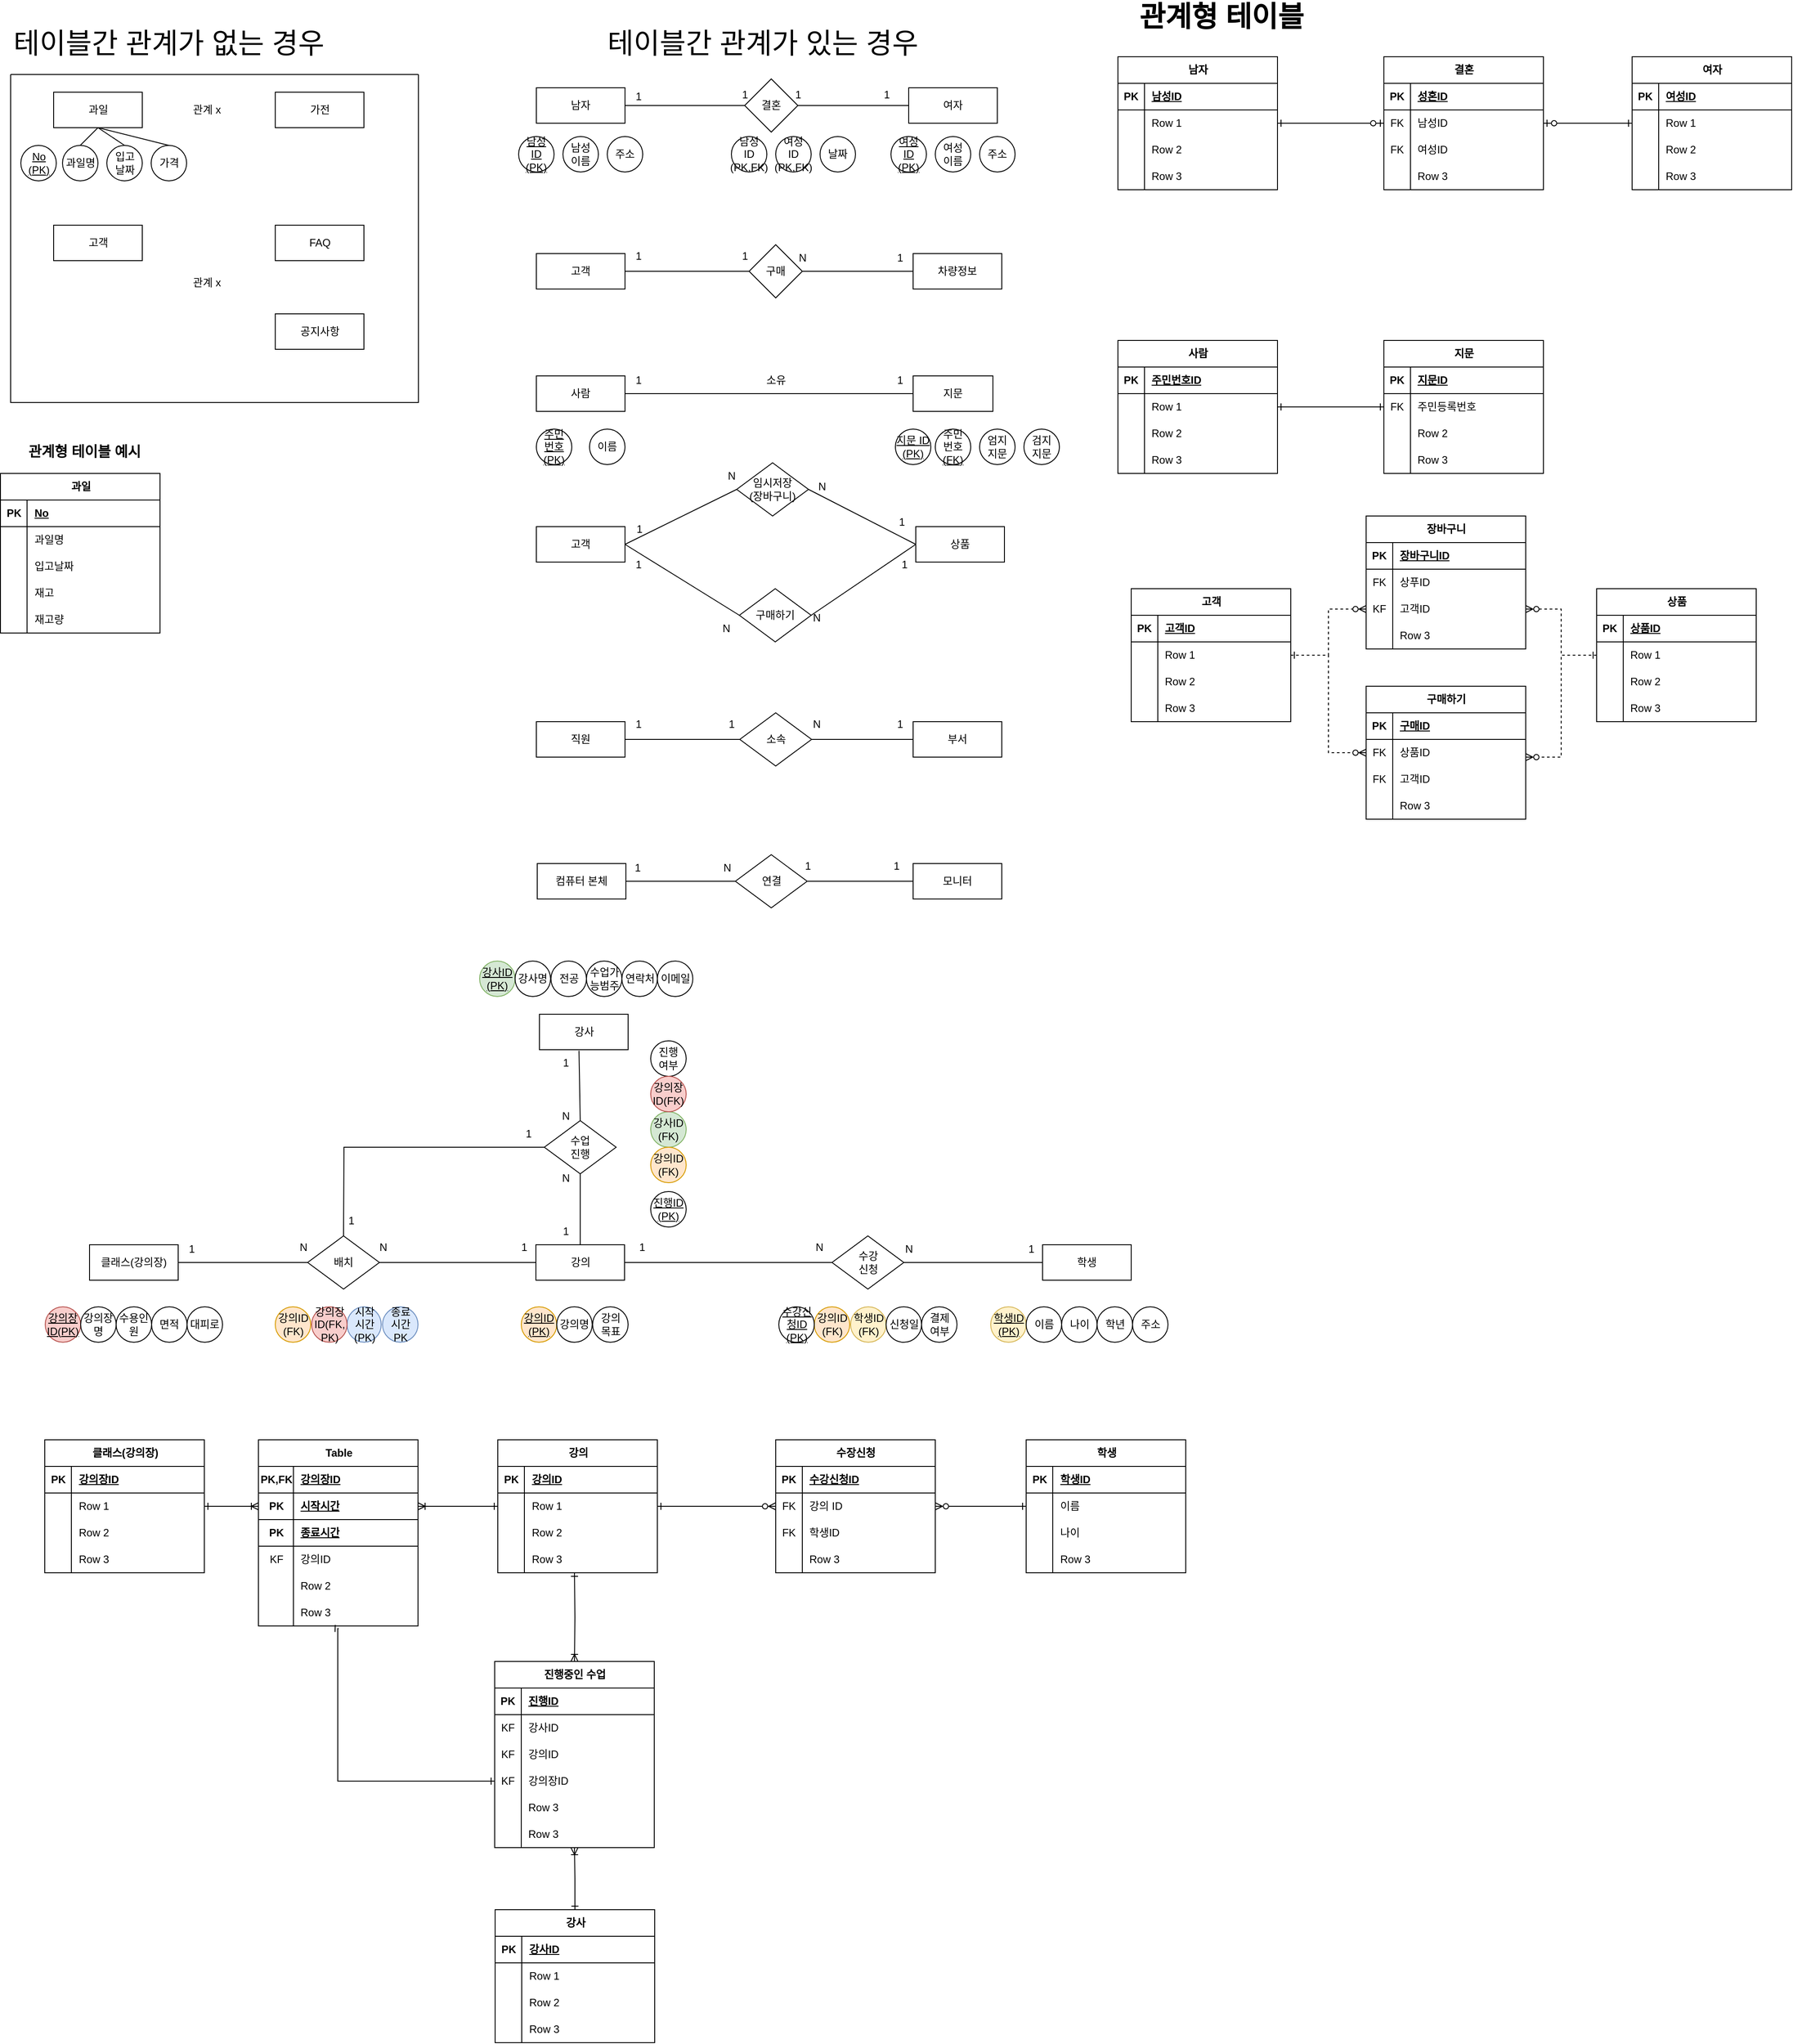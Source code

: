 <mxfile version="28.0.6">
  <diagram name="페이지-1" id="TNNsfU7dh8K3lri7tmnq">
    <mxGraphModel dx="1439" dy="1222" grid="1" gridSize="10" guides="1" tooltips="1" connect="1" arrows="1" fold="1" page="1" pageScale="1" pageWidth="827" pageHeight="1169" math="0" shadow="0" adaptiveColors="simple">
      <root>
        <mxCell id="0" />
        <mxCell id="1" parent="0" />
        <mxCell id="HKR-AWWyk_YAupb4PSsz-1" value="&lt;font style=&quot;font-size: 32px;&quot;&gt;테이블간 관계가 없는 경우&lt;/font&gt;" style="text;html=1;align=center;verticalAlign=middle;resizable=0;points=[];autosize=1;strokeColor=none;fillColor=none;rounded=0;" parent="1" vertex="1">
          <mxGeometry x="-796" y="40" width="370" height="50" as="geometry" />
        </mxCell>
        <mxCell id="HKR-AWWyk_YAupb4PSsz-2" value="과일" style="whiteSpace=wrap;html=1;align=center;rounded=0;" parent="1" vertex="1">
          <mxGeometry x="-740.5" y="120" width="100" height="40" as="geometry" />
        </mxCell>
        <mxCell id="HKR-AWWyk_YAupb4PSsz-3" value="가전" style="whiteSpace=wrap;html=1;align=center;rounded=0;" parent="1" vertex="1">
          <mxGeometry x="-490.5" y="120" width="100" height="40" as="geometry" />
        </mxCell>
        <mxCell id="HKR-AWWyk_YAupb4PSsz-4" value="과일명" style="ellipse;whiteSpace=wrap;html=1;align=center;rounded=0;" parent="1" vertex="1">
          <mxGeometry x="-730.5" y="180" width="40" height="40" as="geometry" />
        </mxCell>
        <mxCell id="HKR-AWWyk_YAupb4PSsz-5" value="입고&lt;div&gt;날짜&lt;/div&gt;" style="ellipse;whiteSpace=wrap;html=1;align=center;rounded=0;" parent="1" vertex="1">
          <mxGeometry x="-680.5" y="180" width="40" height="40" as="geometry" />
        </mxCell>
        <mxCell id="HKR-AWWyk_YAupb4PSsz-6" value="가격" style="ellipse;whiteSpace=wrap;html=1;align=center;rounded=0;" parent="1" vertex="1">
          <mxGeometry x="-630.5" y="180" width="40" height="40" as="geometry" />
        </mxCell>
        <mxCell id="HKR-AWWyk_YAupb4PSsz-9" value="" style="endArrow=none;html=1;rounded=0;exitX=0.5;exitY=0;exitDx=0;exitDy=0;entryX=0.5;entryY=1;entryDx=0;entryDy=0;" parent="1" source="HKR-AWWyk_YAupb4PSsz-4" target="HKR-AWWyk_YAupb4PSsz-2" edge="1">
          <mxGeometry width="50" height="50" relative="1" as="geometry">
            <mxPoint x="-360.5" y="250" as="sourcePoint" />
            <mxPoint x="-310.5" y="200" as="targetPoint" />
          </mxGeometry>
        </mxCell>
        <mxCell id="HKR-AWWyk_YAupb4PSsz-10" value="" style="endArrow=none;html=1;rounded=0;exitX=0.5;exitY=0;exitDx=0;exitDy=0;entryX=0.5;entryY=1;entryDx=0;entryDy=0;" parent="1" source="HKR-AWWyk_YAupb4PSsz-6" target="HKR-AWWyk_YAupb4PSsz-2" edge="1">
          <mxGeometry width="50" height="50" relative="1" as="geometry">
            <mxPoint x="-360.5" y="250" as="sourcePoint" />
            <mxPoint x="-310.5" y="200" as="targetPoint" />
          </mxGeometry>
        </mxCell>
        <mxCell id="HKR-AWWyk_YAupb4PSsz-11" value="" style="endArrow=none;html=1;rounded=0;exitX=0.5;exitY=0;exitDx=0;exitDy=0;entryX=0.5;entryY=1;entryDx=0;entryDy=0;" parent="1" source="HKR-AWWyk_YAupb4PSsz-5" target="HKR-AWWyk_YAupb4PSsz-2" edge="1">
          <mxGeometry width="50" height="50" relative="1" as="geometry">
            <mxPoint x="-360.5" y="250" as="sourcePoint" />
            <mxPoint x="-310.5" y="200" as="targetPoint" />
          </mxGeometry>
        </mxCell>
        <mxCell id="HKR-AWWyk_YAupb4PSsz-12" value="&lt;u&gt;No&lt;/u&gt;&lt;div&gt;&lt;u&gt;(PK)&lt;/u&gt;&lt;/div&gt;" style="ellipse;whiteSpace=wrap;html=1;align=center;rounded=0;" parent="1" vertex="1">
          <mxGeometry x="-777.5" y="180" width="40" height="40" as="geometry" />
        </mxCell>
        <mxCell id="HKR-AWWyk_YAupb4PSsz-13" value="관계 x" style="text;html=1;align=center;verticalAlign=middle;resizable=0;points=[];autosize=1;strokeColor=none;fillColor=none;rounded=0;" parent="1" vertex="1">
          <mxGeometry x="-593" y="125" width="50" height="30" as="geometry" />
        </mxCell>
        <mxCell id="HKR-AWWyk_YAupb4PSsz-14" value="고객" style="whiteSpace=wrap;html=1;align=center;rounded=0;" parent="1" vertex="1">
          <mxGeometry x="-740.5" y="270" width="100" height="40" as="geometry" />
        </mxCell>
        <mxCell id="HKR-AWWyk_YAupb4PSsz-15" value="FAQ" style="whiteSpace=wrap;html=1;align=center;rounded=0;" parent="1" vertex="1">
          <mxGeometry x="-490.5" y="270" width="100" height="40" as="geometry" />
        </mxCell>
        <mxCell id="HKR-AWWyk_YAupb4PSsz-16" value="관계 x" style="text;html=1;align=center;verticalAlign=middle;resizable=0;points=[];autosize=1;strokeColor=none;fillColor=none;rounded=0;" parent="1" vertex="1">
          <mxGeometry x="-593" y="320" width="50" height="30" as="geometry" />
        </mxCell>
        <mxCell id="HKR-AWWyk_YAupb4PSsz-17" value="공지사항" style="whiteSpace=wrap;html=1;align=center;rounded=0;" parent="1" vertex="1">
          <mxGeometry x="-490.5" y="370" width="100" height="40" as="geometry" />
        </mxCell>
        <mxCell id="HKR-AWWyk_YAupb4PSsz-18" value="&lt;font style=&quot;font-size: 32px;&quot;&gt;테이블간 관계가 있는 경우&lt;/font&gt;" style="text;html=1;align=center;verticalAlign=middle;resizable=0;points=[];autosize=1;strokeColor=none;fillColor=none;rounded=0;" parent="1" vertex="1">
          <mxGeometry x="-126" y="40" width="370" height="50" as="geometry" />
        </mxCell>
        <mxCell id="HKR-AWWyk_YAupb4PSsz-22" value="결혼" style="shape=rhombus;perimeter=rhombusPerimeter;whiteSpace=wrap;html=1;align=center;rounded=0;" parent="1" vertex="1">
          <mxGeometry x="39" y="105" width="60" height="60" as="geometry" />
        </mxCell>
        <mxCell id="HKR-AWWyk_YAupb4PSsz-125" value="" style="swimlane;startSize=0;rounded=0;" parent="1" vertex="1">
          <mxGeometry x="-789" y="100" width="460" height="370" as="geometry" />
        </mxCell>
        <mxCell id="HKR-AWWyk_YAupb4PSsz-20" value="남자" style="whiteSpace=wrap;html=1;align=center;rounded=0;" parent="1" vertex="1">
          <mxGeometry x="-196" y="115" width="100" height="40" as="geometry" />
        </mxCell>
        <mxCell id="HKR-AWWyk_YAupb4PSsz-21" value="여자" style="whiteSpace=wrap;html=1;align=center;rounded=0;" parent="1" vertex="1">
          <mxGeometry x="224" y="115" width="100" height="40" as="geometry" />
        </mxCell>
        <mxCell id="HKR-AWWyk_YAupb4PSsz-23" value="" style="endArrow=none;html=1;rounded=0;exitX=1;exitY=0.5;exitDx=0;exitDy=0;entryX=0;entryY=0.5;entryDx=0;entryDy=0;" parent="1" source="HKR-AWWyk_YAupb4PSsz-20" target="HKR-AWWyk_YAupb4PSsz-22" edge="1">
          <mxGeometry width="50" height="50" relative="1" as="geometry">
            <mxPoint x="-66" y="310" as="sourcePoint" />
            <mxPoint x="-16" y="260" as="targetPoint" />
          </mxGeometry>
        </mxCell>
        <mxCell id="HKR-AWWyk_YAupb4PSsz-24" value="" style="endArrow=none;html=1;rounded=0;exitX=1;exitY=0.5;exitDx=0;exitDy=0;entryX=0;entryY=0.5;entryDx=0;entryDy=0;" parent="1" source="HKR-AWWyk_YAupb4PSsz-22" target="HKR-AWWyk_YAupb4PSsz-21" edge="1">
          <mxGeometry width="50" height="50" relative="1" as="geometry">
            <mxPoint x="19" y="180" as="sourcePoint" />
            <mxPoint x="79" y="180" as="targetPoint" />
          </mxGeometry>
        </mxCell>
        <mxCell id="HKR-AWWyk_YAupb4PSsz-25" value="1" style="text;html=1;align=center;verticalAlign=middle;resizable=0;points=[];autosize=1;strokeColor=none;fillColor=none;rounded=0;" parent="1" vertex="1">
          <mxGeometry x="-96" y="110" width="30" height="30" as="geometry" />
        </mxCell>
        <mxCell id="HKR-AWWyk_YAupb4PSsz-26" value="1" style="text;html=1;align=center;verticalAlign=middle;resizable=0;points=[];autosize=1;strokeColor=none;fillColor=none;rounded=0;" parent="1" vertex="1">
          <mxGeometry x="184" y="108" width="30" height="30" as="geometry" />
        </mxCell>
        <mxCell id="HKR-AWWyk_YAupb4PSsz-27" value="1" style="text;html=1;align=center;verticalAlign=middle;resizable=0;points=[];autosize=1;strokeColor=none;fillColor=none;rounded=0;" parent="1" vertex="1">
          <mxGeometry x="24" y="108" width="30" height="30" as="geometry" />
        </mxCell>
        <mxCell id="HKR-AWWyk_YAupb4PSsz-28" value="1" style="text;html=1;align=center;verticalAlign=middle;resizable=0;points=[];autosize=1;strokeColor=none;fillColor=none;rounded=0;" parent="1" vertex="1">
          <mxGeometry x="84" y="108" width="30" height="30" as="geometry" />
        </mxCell>
        <mxCell id="HKR-AWWyk_YAupb4PSsz-36" value="&lt;u&gt;남성&lt;br&gt;ID&lt;br&gt;(PK)&lt;/u&gt;" style="ellipse;whiteSpace=wrap;html=1;align=center;rounded=0;" parent="1" vertex="1">
          <mxGeometry x="-216" y="170" width="40" height="40" as="geometry" />
        </mxCell>
        <mxCell id="HKR-AWWyk_YAupb4PSsz-37" value="주소" style="ellipse;whiteSpace=wrap;html=1;align=center;rounded=0;" parent="1" vertex="1">
          <mxGeometry x="-116" y="170" width="40" height="40" as="geometry" />
        </mxCell>
        <mxCell id="HKR-AWWyk_YAupb4PSsz-38" value="남성&lt;div&gt;이름&lt;/div&gt;" style="ellipse;whiteSpace=wrap;html=1;align=center;rounded=0;" parent="1" vertex="1">
          <mxGeometry x="-166" y="170" width="40" height="40" as="geometry" />
        </mxCell>
        <mxCell id="HKR-AWWyk_YAupb4PSsz-39" value="&lt;u&gt;여성&lt;br&gt;ID&lt;br&gt;(PK)&lt;/u&gt;" style="ellipse;whiteSpace=wrap;html=1;align=center;rounded=0;" parent="1" vertex="1">
          <mxGeometry x="204" y="170" width="40" height="40" as="geometry" />
        </mxCell>
        <mxCell id="HKR-AWWyk_YAupb4PSsz-40" value="여성&lt;div&gt;이름&lt;/div&gt;" style="ellipse;whiteSpace=wrap;html=1;align=center;rounded=0;" parent="1" vertex="1">
          <mxGeometry x="254" y="170" width="40" height="40" as="geometry" />
        </mxCell>
        <mxCell id="HKR-AWWyk_YAupb4PSsz-41" value="주소" style="ellipse;whiteSpace=wrap;html=1;align=center;rounded=0;" parent="1" vertex="1">
          <mxGeometry x="304" y="170" width="40" height="40" as="geometry" />
        </mxCell>
        <mxCell id="HKR-AWWyk_YAupb4PSsz-42" value="날짜" style="ellipse;whiteSpace=wrap;html=1;align=center;rounded=0;" parent="1" vertex="1">
          <mxGeometry x="124" y="170" width="40" height="40" as="geometry" />
        </mxCell>
        <mxCell id="HKR-AWWyk_YAupb4PSsz-45" value="남성&lt;br&gt;ID&lt;br&gt;(PK,FK)" style="ellipse;whiteSpace=wrap;html=1;align=center;rounded=0;" parent="1" vertex="1">
          <mxGeometry x="24" y="170" width="40" height="40" as="geometry" />
        </mxCell>
        <mxCell id="HKR-AWWyk_YAupb4PSsz-48" value="여성&lt;br&gt;ID&lt;br&gt;(PK,FK)" style="ellipse;whiteSpace=wrap;html=1;align=center;rounded=0;" parent="1" vertex="1">
          <mxGeometry x="74" y="170" width="40" height="40" as="geometry" />
        </mxCell>
        <mxCell id="HKR-AWWyk_YAupb4PSsz-49" value="차량정보" style="whiteSpace=wrap;html=1;align=center;rounded=0;" parent="1" vertex="1">
          <mxGeometry x="229" y="302" width="100" height="40" as="geometry" />
        </mxCell>
        <mxCell id="HKR-AWWyk_YAupb4PSsz-50" value="고객" style="whiteSpace=wrap;html=1;align=center;rounded=0;" parent="1" vertex="1">
          <mxGeometry x="-196" y="302" width="100" height="40" as="geometry" />
        </mxCell>
        <mxCell id="HKR-AWWyk_YAupb4PSsz-51" value="구매" style="shape=rhombus;perimeter=rhombusPerimeter;whiteSpace=wrap;html=1;align=center;rounded=0;" parent="1" vertex="1">
          <mxGeometry x="44" y="292" width="60" height="60" as="geometry" />
        </mxCell>
        <mxCell id="HKR-AWWyk_YAupb4PSsz-52" value="" style="endArrow=none;html=1;rounded=0;exitX=1;exitY=0.5;exitDx=0;exitDy=0;entryX=0;entryY=0.5;entryDx=0;entryDy=0;" parent="1" source="HKR-AWWyk_YAupb4PSsz-50" target="HKR-AWWyk_YAupb4PSsz-51" edge="1">
          <mxGeometry width="50" height="50" relative="1" as="geometry">
            <mxPoint x="109" y="312" as="sourcePoint" />
            <mxPoint x="159" y="262" as="targetPoint" />
          </mxGeometry>
        </mxCell>
        <mxCell id="HKR-AWWyk_YAupb4PSsz-53" value="" style="endArrow=none;html=1;rounded=0;exitX=1;exitY=0.5;exitDx=0;exitDy=0;entryX=0;entryY=0.5;entryDx=0;entryDy=0;" parent="1" source="HKR-AWWyk_YAupb4PSsz-51" target="HKR-AWWyk_YAupb4PSsz-49" edge="1">
          <mxGeometry width="50" height="50" relative="1" as="geometry">
            <mxPoint x="109" y="312" as="sourcePoint" />
            <mxPoint x="159" y="262" as="targetPoint" />
          </mxGeometry>
        </mxCell>
        <mxCell id="HKR-AWWyk_YAupb4PSsz-54" value="1" style="text;html=1;align=center;verticalAlign=middle;resizable=0;points=[];autosize=1;strokeColor=none;fillColor=none;rounded=0;" parent="1" vertex="1">
          <mxGeometry x="-96" y="290" width="30" height="30" as="geometry" />
        </mxCell>
        <mxCell id="HKR-AWWyk_YAupb4PSsz-55" value="1" style="text;html=1;align=center;verticalAlign=middle;resizable=0;points=[];autosize=1;strokeColor=none;fillColor=none;rounded=0;" parent="1" vertex="1">
          <mxGeometry x="24" y="290" width="30" height="30" as="geometry" />
        </mxCell>
        <mxCell id="HKR-AWWyk_YAupb4PSsz-56" value="1" style="text;html=1;align=center;verticalAlign=middle;resizable=0;points=[];autosize=1;strokeColor=none;fillColor=none;rounded=0;" parent="1" vertex="1">
          <mxGeometry x="199" y="292" width="30" height="30" as="geometry" />
        </mxCell>
        <mxCell id="HKR-AWWyk_YAupb4PSsz-57" value="N" style="text;html=1;align=center;verticalAlign=middle;resizable=0;points=[];autosize=1;strokeColor=none;fillColor=none;rounded=0;" parent="1" vertex="1">
          <mxGeometry x="89" y="292" width="30" height="30" as="geometry" />
        </mxCell>
        <mxCell id="HKR-AWWyk_YAupb4PSsz-58" value="사람" style="whiteSpace=wrap;html=1;align=center;rounded=0;" parent="1" vertex="1">
          <mxGeometry x="-196" y="440" width="100" height="40" as="geometry" />
        </mxCell>
        <mxCell id="HKR-AWWyk_YAupb4PSsz-59" value="지문" style="whiteSpace=wrap;html=1;align=center;rounded=0;" parent="1" vertex="1">
          <mxGeometry x="229" y="440" width="90" height="40" as="geometry" />
        </mxCell>
        <mxCell id="HKR-AWWyk_YAupb4PSsz-60" value="&lt;u&gt;주민&lt;/u&gt;&lt;div&gt;&lt;u&gt;번호&lt;br&gt;(PK)&lt;/u&gt;&lt;/div&gt;" style="ellipse;whiteSpace=wrap;html=1;align=center;rounded=0;" parent="1" vertex="1">
          <mxGeometry x="-196" y="500" width="40" height="40" as="geometry" />
        </mxCell>
        <mxCell id="HKR-AWWyk_YAupb4PSsz-61" value="이름" style="ellipse;whiteSpace=wrap;html=1;align=center;rounded=0;" parent="1" vertex="1">
          <mxGeometry x="-136" y="500" width="40" height="40" as="geometry" />
        </mxCell>
        <mxCell id="HKR-AWWyk_YAupb4PSsz-62" value="&lt;u&gt;지문 ID&lt;br&gt;(PK)&lt;/u&gt;" style="ellipse;whiteSpace=wrap;html=1;align=center;rounded=0;" parent="1" vertex="1">
          <mxGeometry x="209" y="500" width="40" height="40" as="geometry" />
        </mxCell>
        <mxCell id="HKR-AWWyk_YAupb4PSsz-63" value="엄지&lt;br&gt;지문" style="ellipse;whiteSpace=wrap;html=1;align=center;rounded=0;" parent="1" vertex="1">
          <mxGeometry x="304" y="500" width="40" height="40" as="geometry" />
        </mxCell>
        <mxCell id="HKR-AWWyk_YAupb4PSsz-64" value="검지&lt;br&gt;지문" style="ellipse;whiteSpace=wrap;html=1;align=center;rounded=0;" parent="1" vertex="1">
          <mxGeometry x="354" y="500" width="40" height="40" as="geometry" />
        </mxCell>
        <mxCell id="HKR-AWWyk_YAupb4PSsz-66" value="" style="endArrow=none;html=1;rounded=0;exitX=1;exitY=0.5;exitDx=0;exitDy=0;entryX=0;entryY=0.5;entryDx=0;entryDy=0;" parent="1" source="HKR-AWWyk_YAupb4PSsz-58" target="HKR-AWWyk_YAupb4PSsz-59" edge="1">
          <mxGeometry width="50" height="50" relative="1" as="geometry">
            <mxPoint x="104" y="450" as="sourcePoint" />
            <mxPoint x="154" y="400" as="targetPoint" />
          </mxGeometry>
        </mxCell>
        <mxCell id="HKR-AWWyk_YAupb4PSsz-67" value="1" style="text;html=1;align=center;verticalAlign=middle;resizable=0;points=[];autosize=1;strokeColor=none;fillColor=none;rounded=0;" parent="1" vertex="1">
          <mxGeometry x="-96" y="430" width="30" height="30" as="geometry" />
        </mxCell>
        <mxCell id="HKR-AWWyk_YAupb4PSsz-68" value="1" style="text;html=1;align=center;verticalAlign=middle;resizable=0;points=[];autosize=1;strokeColor=none;fillColor=none;rounded=0;" parent="1" vertex="1">
          <mxGeometry x="199" y="430" width="30" height="30" as="geometry" />
        </mxCell>
        <mxCell id="HKR-AWWyk_YAupb4PSsz-69" value="주민&lt;div&gt;번호&lt;br&gt;&lt;u&gt;(FK)&lt;/u&gt;&lt;/div&gt;" style="ellipse;whiteSpace=wrap;html=1;align=center;rounded=0;" parent="1" vertex="1">
          <mxGeometry x="254" y="500" width="40" height="40" as="geometry" />
        </mxCell>
        <mxCell id="HKR-AWWyk_YAupb4PSsz-72" value="고객" style="whiteSpace=wrap;html=1;align=center;rounded=0;" parent="1" vertex="1">
          <mxGeometry x="-196" y="610" width="100" height="40" as="geometry" />
        </mxCell>
        <mxCell id="HKR-AWWyk_YAupb4PSsz-73" value="상품" style="whiteSpace=wrap;html=1;align=center;rounded=0;" parent="1" vertex="1">
          <mxGeometry x="232" y="610" width="100" height="40" as="geometry" />
        </mxCell>
        <mxCell id="HKR-AWWyk_YAupb4PSsz-77" value="소유" style="text;html=1;align=center;verticalAlign=middle;resizable=0;points=[];autosize=1;strokeColor=none;fillColor=none;rounded=0;" parent="1" vertex="1">
          <mxGeometry x="49" y="430" width="50" height="30" as="geometry" />
        </mxCell>
        <mxCell id="HKR-AWWyk_YAupb4PSsz-127" value="직원" style="whiteSpace=wrap;html=1;align=center;rounded=0;" parent="1" vertex="1">
          <mxGeometry x="-196" y="830" width="100" height="40" as="geometry" />
        </mxCell>
        <mxCell id="HKR-AWWyk_YAupb4PSsz-128" value="부서" style="whiteSpace=wrap;html=1;align=center;rounded=0;" parent="1" vertex="1">
          <mxGeometry x="229" y="830" width="100" height="40" as="geometry" />
        </mxCell>
        <mxCell id="HKR-AWWyk_YAupb4PSsz-129" value="컴퓨터 본체" style="whiteSpace=wrap;html=1;align=center;rounded=0;" parent="1" vertex="1">
          <mxGeometry x="-195" y="990" width="100" height="40" as="geometry" />
        </mxCell>
        <mxCell id="HKR-AWWyk_YAupb4PSsz-130" value="모니터" style="whiteSpace=wrap;html=1;align=center;rounded=0;" parent="1" vertex="1">
          <mxGeometry x="229" y="990" width="100" height="40" as="geometry" />
        </mxCell>
        <mxCell id="HKR-AWWyk_YAupb4PSsz-131" value="강의" style="whiteSpace=wrap;html=1;align=center;rounded=0;" parent="1" vertex="1">
          <mxGeometry x="-196.5" y="1420" width="100" height="40" as="geometry" />
        </mxCell>
        <mxCell id="HKR-AWWyk_YAupb4PSsz-132" value="학생" style="whiteSpace=wrap;html=1;align=center;rounded=0;" parent="1" vertex="1">
          <mxGeometry x="375" y="1420" width="100" height="40" as="geometry" />
        </mxCell>
        <mxCell id="HKR-AWWyk_YAupb4PSsz-133" value="임시&lt;span style=&quot;background-color: transparent; color: light-dark(rgb(0, 0, 0), rgb(255, 255, 255));&quot;&gt;저장&lt;/span&gt;&lt;div&gt;(장바구니)&lt;/div&gt;" style="shape=rhombus;perimeter=rhombusPerimeter;whiteSpace=wrap;html=1;align=center;" parent="1" vertex="1">
          <mxGeometry x="30" y="538" width="81" height="60" as="geometry" />
        </mxCell>
        <mxCell id="HKR-AWWyk_YAupb4PSsz-134" value="" style="endArrow=none;html=1;rounded=0;exitX=1;exitY=0.5;exitDx=0;exitDy=0;entryX=0;entryY=0.5;entryDx=0;entryDy=0;" parent="1" source="HKR-AWWyk_YAupb4PSsz-72" target="HKR-AWWyk_YAupb4PSsz-133" edge="1">
          <mxGeometry width="50" height="50" relative="1" as="geometry">
            <mxPoint x="-20" y="480" as="sourcePoint" />
            <mxPoint x="305" y="480" as="targetPoint" />
          </mxGeometry>
        </mxCell>
        <mxCell id="HKR-AWWyk_YAupb4PSsz-135" value="" style="endArrow=none;html=1;rounded=0;exitX=1;exitY=0.5;exitDx=0;exitDy=0;entryX=0;entryY=0.5;entryDx=0;entryDy=0;" parent="1" source="HKR-AWWyk_YAupb4PSsz-133" target="HKR-AWWyk_YAupb4PSsz-73" edge="1">
          <mxGeometry width="50" height="50" relative="1" as="geometry">
            <mxPoint x="109.5" y="629.71" as="sourcePoint" />
            <mxPoint x="230" y="630" as="targetPoint" />
          </mxGeometry>
        </mxCell>
        <mxCell id="HKR-AWWyk_YAupb4PSsz-141" value="1" style="text;html=1;align=center;verticalAlign=middle;resizable=0;points=[];autosize=1;strokeColor=none;fillColor=none;" parent="1" vertex="1">
          <mxGeometry x="-95" y="598" width="30" height="30" as="geometry" />
        </mxCell>
        <mxCell id="HKR-AWWyk_YAupb4PSsz-142" value="N" style="text;html=1;align=center;verticalAlign=middle;resizable=0;points=[];autosize=1;strokeColor=none;fillColor=none;" parent="1" vertex="1">
          <mxGeometry x="9" y="538" width="30" height="30" as="geometry" />
        </mxCell>
        <mxCell id="HKR-AWWyk_YAupb4PSsz-143" value="N" style="text;html=1;align=center;verticalAlign=middle;resizable=0;points=[];autosize=1;strokeColor=none;fillColor=none;" parent="1" vertex="1">
          <mxGeometry x="111" y="550" width="30" height="30" as="geometry" />
        </mxCell>
        <mxCell id="HKR-AWWyk_YAupb4PSsz-144" value="1" style="text;html=1;align=center;verticalAlign=middle;resizable=0;points=[];autosize=1;strokeColor=none;fillColor=none;" parent="1" vertex="1">
          <mxGeometry x="201" y="590" width="30" height="30" as="geometry" />
        </mxCell>
        <mxCell id="HKR-AWWyk_YAupb4PSsz-145" value="구매하기" style="shape=rhombus;perimeter=rhombusPerimeter;whiteSpace=wrap;html=1;align=center;" parent="1" vertex="1">
          <mxGeometry x="33" y="680" width="81" height="60" as="geometry" />
        </mxCell>
        <mxCell id="HKR-AWWyk_YAupb4PSsz-146" value="" style="endArrow=none;html=1;rounded=0;exitX=1;exitY=0.5;exitDx=0;exitDy=0;entryX=0;entryY=0.5;entryDx=0;entryDy=0;" parent="1" source="HKR-AWWyk_YAupb4PSsz-72" target="HKR-AWWyk_YAupb4PSsz-145" edge="1">
          <mxGeometry width="50" height="50" relative="1" as="geometry">
            <mxPoint x="-70" y="692" as="sourcePoint" />
            <mxPoint x="56" y="630" as="targetPoint" />
          </mxGeometry>
        </mxCell>
        <mxCell id="HKR-AWWyk_YAupb4PSsz-148" value="N" style="text;html=1;align=center;verticalAlign=middle;resizable=0;points=[];autosize=1;strokeColor=none;fillColor=none;" parent="1" vertex="1">
          <mxGeometry x="3" y="710" width="30" height="30" as="geometry" />
        </mxCell>
        <mxCell id="HKR-AWWyk_YAupb4PSsz-149" value="1" style="text;html=1;align=center;verticalAlign=middle;resizable=0;points=[];autosize=1;strokeColor=none;fillColor=none;" parent="1" vertex="1">
          <mxGeometry x="-96" y="638" width="30" height="30" as="geometry" />
        </mxCell>
        <mxCell id="HKR-AWWyk_YAupb4PSsz-150" value="N" style="text;html=1;align=center;verticalAlign=middle;resizable=0;points=[];autosize=1;strokeColor=none;fillColor=none;" parent="1" vertex="1">
          <mxGeometry x="105" y="698" width="30" height="30" as="geometry" />
        </mxCell>
        <mxCell id="HKR-AWWyk_YAupb4PSsz-152" value="" style="endArrow=none;html=1;rounded=0;exitX=1;exitY=0.5;exitDx=0;exitDy=0;entryX=0;entryY=0.5;entryDx=0;entryDy=0;" parent="1" source="HKR-AWWyk_YAupb4PSsz-145" target="HKR-AWWyk_YAupb4PSsz-73" edge="1">
          <mxGeometry width="50" height="50" relative="1" as="geometry">
            <mxPoint x="114" y="710" as="sourcePoint" />
            <mxPoint x="232" y="630" as="targetPoint" />
          </mxGeometry>
        </mxCell>
        <mxCell id="HKR-AWWyk_YAupb4PSsz-151" value="1" style="text;html=1;align=center;verticalAlign=middle;resizable=0;points=[];autosize=1;strokeColor=none;fillColor=none;" parent="1" vertex="1">
          <mxGeometry x="204" y="638" width="30" height="30" as="geometry" />
        </mxCell>
        <mxCell id="HKR-AWWyk_YAupb4PSsz-153" value="소속" style="shape=rhombus;perimeter=rhombusPerimeter;whiteSpace=wrap;html=1;align=center;" parent="1" vertex="1">
          <mxGeometry x="33.5" y="820" width="81" height="60" as="geometry" />
        </mxCell>
        <mxCell id="HKR-AWWyk_YAupb4PSsz-154" value="" style="endArrow=none;html=1;rounded=0;exitX=1;exitY=0.5;exitDx=0;exitDy=0;" parent="1" source="HKR-AWWyk_YAupb4PSsz-127" target="HKR-AWWyk_YAupb4PSsz-153" edge="1">
          <mxGeometry width="50" height="50" relative="1" as="geometry">
            <mxPoint x="-95.5" y="850" as="sourcePoint" />
            <mxPoint x="33.5" y="930" as="targetPoint" />
          </mxGeometry>
        </mxCell>
        <mxCell id="HKR-AWWyk_YAupb4PSsz-155" value="" style="endArrow=none;html=1;rounded=0;exitX=1;exitY=0.5;exitDx=0;exitDy=0;entryX=0;entryY=0.5;entryDx=0;entryDy=0;" parent="1" source="HKR-AWWyk_YAupb4PSsz-153" target="HKR-AWWyk_YAupb4PSsz-128" edge="1">
          <mxGeometry width="50" height="50" relative="1" as="geometry">
            <mxPoint x="10" y="870" as="sourcePoint" />
            <mxPoint x="140" y="870" as="targetPoint" />
          </mxGeometry>
        </mxCell>
        <mxCell id="HKR-AWWyk_YAupb4PSsz-156" value="1" style="text;html=1;align=center;verticalAlign=middle;resizable=0;points=[];autosize=1;strokeColor=none;fillColor=none;" parent="1" vertex="1">
          <mxGeometry x="199" y="818" width="30" height="30" as="geometry" />
        </mxCell>
        <mxCell id="HKR-AWWyk_YAupb4PSsz-157" value="N" style="text;html=1;align=center;verticalAlign=middle;resizable=0;points=[];autosize=1;strokeColor=none;fillColor=none;" parent="1" vertex="1">
          <mxGeometry x="105" y="818" width="30" height="30" as="geometry" />
        </mxCell>
        <mxCell id="HKR-AWWyk_YAupb4PSsz-158" value="1" style="text;html=1;align=center;verticalAlign=middle;resizable=0;points=[];autosize=1;strokeColor=none;fillColor=none;" parent="1" vertex="1">
          <mxGeometry x="-96" y="818" width="30" height="30" as="geometry" />
        </mxCell>
        <mxCell id="HKR-AWWyk_YAupb4PSsz-159" value="1" style="text;html=1;align=center;verticalAlign=middle;resizable=0;points=[];autosize=1;strokeColor=none;fillColor=none;" parent="1" vertex="1">
          <mxGeometry x="9" y="818" width="30" height="30" as="geometry" />
        </mxCell>
        <mxCell id="HKR-AWWyk_YAupb4PSsz-160" value="연결" style="shape=rhombus;perimeter=rhombusPerimeter;whiteSpace=wrap;html=1;align=center;" parent="1" vertex="1">
          <mxGeometry x="28.5" y="980" width="81" height="60" as="geometry" />
        </mxCell>
        <mxCell id="HKR-AWWyk_YAupb4PSsz-161" value="" style="endArrow=none;html=1;rounded=0;exitX=1;exitY=0.5;exitDx=0;exitDy=0;" parent="1" source="HKR-AWWyk_YAupb4PSsz-129" target="HKR-AWWyk_YAupb4PSsz-160" edge="1">
          <mxGeometry width="50" height="50" relative="1" as="geometry">
            <mxPoint x="-80" y="860" as="sourcePoint" />
            <mxPoint x="50" y="860" as="targetPoint" />
          </mxGeometry>
        </mxCell>
        <mxCell id="HKR-AWWyk_YAupb4PSsz-162" value="" style="endArrow=none;html=1;rounded=0;entryX=0;entryY=0.5;entryDx=0;entryDy=0;" parent="1" target="HKR-AWWyk_YAupb4PSsz-130" edge="1">
          <mxGeometry width="50" height="50" relative="1" as="geometry">
            <mxPoint x="110" y="1010" as="sourcePoint" />
            <mxPoint x="166" y="1010" as="targetPoint" />
          </mxGeometry>
        </mxCell>
        <mxCell id="HKR-AWWyk_YAupb4PSsz-163" value="1" style="text;html=1;align=center;verticalAlign=middle;resizable=0;points=[];autosize=1;strokeColor=none;fillColor=none;" parent="1" vertex="1">
          <mxGeometry x="-97" y="980" width="30" height="30" as="geometry" />
        </mxCell>
        <mxCell id="HKR-AWWyk_YAupb4PSsz-164" value="N" style="text;html=1;align=center;verticalAlign=middle;resizable=0;points=[];autosize=1;strokeColor=none;fillColor=none;" parent="1" vertex="1">
          <mxGeometry x="3.5" y="980" width="30" height="30" as="geometry" />
        </mxCell>
        <mxCell id="HKR-AWWyk_YAupb4PSsz-165" value="1" style="text;html=1;align=center;verticalAlign=middle;resizable=0;points=[];autosize=1;strokeColor=none;fillColor=none;" parent="1" vertex="1">
          <mxGeometry x="195" y="978" width="30" height="30" as="geometry" />
        </mxCell>
        <mxCell id="HKR-AWWyk_YAupb4PSsz-166" value="1" style="text;html=1;align=center;verticalAlign=middle;resizable=0;points=[];autosize=1;strokeColor=none;fillColor=none;" parent="1" vertex="1">
          <mxGeometry x="95" y="978" width="30" height="30" as="geometry" />
        </mxCell>
        <mxCell id="HKR-AWWyk_YAupb4PSsz-167" value="&lt;u&gt;강의ID&lt;br&gt;(PK)&lt;/u&gt;" style="ellipse;whiteSpace=wrap;html=1;align=center;rounded=0;fillColor=#ffe6cc;strokeColor=#d79b00;" parent="1" vertex="1">
          <mxGeometry x="-213" y="1490" width="40" height="40" as="geometry" />
        </mxCell>
        <mxCell id="HKR-AWWyk_YAupb4PSsz-168" value="수강&lt;div&gt;신청&lt;/div&gt;" style="shape=rhombus;perimeter=rhombusPerimeter;whiteSpace=wrap;html=1;align=center;" parent="1" vertex="1">
          <mxGeometry x="137.5" y="1410" width="81" height="60" as="geometry" />
        </mxCell>
        <mxCell id="HKR-AWWyk_YAupb4PSsz-169" value="" style="endArrow=none;html=1;rounded=0;exitX=1;exitY=0.5;exitDx=0;exitDy=0;entryX=0;entryY=0.5;entryDx=0;entryDy=0;" parent="1" source="HKR-AWWyk_YAupb4PSsz-131" target="HKR-AWWyk_YAupb4PSsz-168" edge="1">
          <mxGeometry width="50" height="50" relative="1" as="geometry">
            <mxPoint x="-57.5" y="1270" as="sourcePoint" />
            <mxPoint x="66.5" y="1270" as="targetPoint" />
          </mxGeometry>
        </mxCell>
        <mxCell id="HKR-AWWyk_YAupb4PSsz-170" value="" style="endArrow=none;html=1;rounded=0;exitX=1;exitY=0.5;exitDx=0;exitDy=0;entryX=0;entryY=0.5;entryDx=0;entryDy=0;" parent="1" source="HKR-AWWyk_YAupb4PSsz-168" target="HKR-AWWyk_YAupb4PSsz-132" edge="1">
          <mxGeometry width="50" height="50" relative="1" as="geometry">
            <mxPoint x="12.5" y="1450" as="sourcePoint" />
            <mxPoint x="140.5" y="1450" as="targetPoint" />
          </mxGeometry>
        </mxCell>
        <mxCell id="HKR-AWWyk_YAupb4PSsz-171" value="강의명" style="ellipse;whiteSpace=wrap;html=1;align=center;rounded=0;" parent="1" vertex="1">
          <mxGeometry x="-173" y="1490" width="40" height="40" as="geometry" />
        </mxCell>
        <mxCell id="HKR-AWWyk_YAupb4PSsz-173" value="시작&lt;div&gt;시간&lt;br&gt;(PK)&lt;/div&gt;" style="ellipse;whiteSpace=wrap;html=1;align=center;rounded=0;fillColor=#dae8fc;strokeColor=#6c8ebf;" parent="1" vertex="1">
          <mxGeometry x="-409.5" y="1490" width="38.5" height="40" as="geometry" />
        </mxCell>
        <mxCell id="HKR-AWWyk_YAupb4PSsz-174" value="종료&lt;div&gt;시간&lt;br&gt;PK&lt;/div&gt;" style="ellipse;whiteSpace=wrap;html=1;align=center;rounded=0;fillColor=#dae8fc;strokeColor=#6c8ebf;" parent="1" vertex="1">
          <mxGeometry x="-369.5" y="1490" width="40" height="40" as="geometry" />
        </mxCell>
        <mxCell id="HKR-AWWyk_YAupb4PSsz-176" value="&lt;u&gt;학생ID&lt;br&gt;(PK)&lt;/u&gt;" style="ellipse;whiteSpace=wrap;html=1;align=center;rounded=0;fillColor=#fff2cc;strokeColor=#d6b656;" parent="1" vertex="1">
          <mxGeometry x="316.5" y="1490" width="40" height="40" as="geometry" />
        </mxCell>
        <mxCell id="HKR-AWWyk_YAupb4PSsz-177" value="이름" style="ellipse;whiteSpace=wrap;html=1;align=center;rounded=0;" parent="1" vertex="1">
          <mxGeometry x="356.5" y="1490" width="40" height="40" as="geometry" />
        </mxCell>
        <mxCell id="HKR-AWWyk_YAupb4PSsz-178" value="나이" style="ellipse;whiteSpace=wrap;html=1;align=center;rounded=0;" parent="1" vertex="1">
          <mxGeometry x="396.5" y="1490" width="40" height="40" as="geometry" />
        </mxCell>
        <mxCell id="HKR-AWWyk_YAupb4PSsz-179" value="학년" style="ellipse;whiteSpace=wrap;html=1;align=center;rounded=0;" parent="1" vertex="1">
          <mxGeometry x="436.5" y="1490" width="40" height="40" as="geometry" />
        </mxCell>
        <mxCell id="HKR-AWWyk_YAupb4PSsz-180" value="주소" style="ellipse;whiteSpace=wrap;html=1;align=center;rounded=0;" parent="1" vertex="1">
          <mxGeometry x="476.5" y="1490" width="40" height="40" as="geometry" />
        </mxCell>
        <mxCell id="HKR-AWWyk_YAupb4PSsz-181" value="학생ID&lt;br&gt;(FK)" style="ellipse;whiteSpace=wrap;html=1;align=center;rounded=0;fillColor=#fff2cc;strokeColor=#d6b656;" parent="1" vertex="1">
          <mxGeometry x="158.5" y="1490" width="40" height="40" as="geometry" />
        </mxCell>
        <mxCell id="HKR-AWWyk_YAupb4PSsz-182" value="강의ID&lt;br&gt;(FK)" style="ellipse;whiteSpace=wrap;html=1;align=center;rounded=0;fillColor=#ffe6cc;strokeColor=#d79b00;" parent="1" vertex="1">
          <mxGeometry x="117.5" y="1490" width="40" height="40" as="geometry" />
        </mxCell>
        <mxCell id="HKR-AWWyk_YAupb4PSsz-183" value="&lt;u&gt;수강신청ID&lt;br&gt;(PK)&lt;/u&gt;" style="ellipse;whiteSpace=wrap;html=1;align=center;rounded=0;" parent="1" vertex="1">
          <mxGeometry x="77.5" y="1490" width="40" height="40" as="geometry" />
        </mxCell>
        <mxCell id="HKR-AWWyk_YAupb4PSsz-184" value="신청일" style="ellipse;whiteSpace=wrap;html=1;align=center;rounded=0;" parent="1" vertex="1">
          <mxGeometry x="198.5" y="1490" width="40" height="40" as="geometry" />
        </mxCell>
        <mxCell id="HKR-AWWyk_YAupb4PSsz-185" value="결제&lt;div&gt;여부&lt;/div&gt;" style="ellipse;whiteSpace=wrap;html=1;align=center;rounded=0;" parent="1" vertex="1">
          <mxGeometry x="238.5" y="1490" width="40" height="40" as="geometry" />
        </mxCell>
        <mxCell id="HKR-AWWyk_YAupb4PSsz-186" value="1" style="text;html=1;align=center;verticalAlign=middle;resizable=0;points=[];autosize=1;strokeColor=none;fillColor=none;" parent="1" vertex="1">
          <mxGeometry x="-92.5" y="1408" width="30" height="30" as="geometry" />
        </mxCell>
        <mxCell id="HKR-AWWyk_YAupb4PSsz-187" value="N" style="text;html=1;align=center;verticalAlign=middle;resizable=0;points=[];autosize=1;strokeColor=none;fillColor=none;" parent="1" vertex="1">
          <mxGeometry x="107.5" y="1408" width="30" height="30" as="geometry" />
        </mxCell>
        <mxCell id="HKR-AWWyk_YAupb4PSsz-188" value="N" style="text;html=1;align=center;verticalAlign=middle;resizable=0;points=[];autosize=1;strokeColor=none;fillColor=none;" parent="1" vertex="1">
          <mxGeometry x="208.5" y="1410" width="30" height="30" as="geometry" />
        </mxCell>
        <mxCell id="HKR-AWWyk_YAupb4PSsz-189" value="1" style="text;html=1;align=center;verticalAlign=middle;resizable=0;points=[];autosize=1;strokeColor=none;fillColor=none;" parent="1" vertex="1">
          <mxGeometry x="346.5" y="1410" width="30" height="30" as="geometry" />
        </mxCell>
        <mxCell id="HKR-AWWyk_YAupb4PSsz-190" value="강사" style="whiteSpace=wrap;html=1;align=center;rounded=0;" parent="1" vertex="1">
          <mxGeometry x="-192.5" y="1160" width="100" height="40" as="geometry" />
        </mxCell>
        <mxCell id="HKR-AWWyk_YAupb4PSsz-191" value="클래스(강의장)" style="whiteSpace=wrap;html=1;align=center;rounded=0;" parent="1" vertex="1">
          <mxGeometry x="-700" y="1420" width="100" height="40" as="geometry" />
        </mxCell>
        <mxCell id="HKR-AWWyk_YAupb4PSsz-192" value="수업&lt;div&gt;진행&lt;/div&gt;" style="shape=rhombus;perimeter=rhombusPerimeter;whiteSpace=wrap;html=1;align=center;" parent="1" vertex="1">
          <mxGeometry x="-187" y="1280" width="81" height="60" as="geometry" />
        </mxCell>
        <mxCell id="HKR-AWWyk_YAupb4PSsz-193" value="" style="endArrow=none;html=1;rounded=0;exitX=0.5;exitY=0;exitDx=0;exitDy=0;entryX=0.5;entryY=1;entryDx=0;entryDy=0;" parent="1" source="HKR-AWWyk_YAupb4PSsz-131" target="HKR-AWWyk_YAupb4PSsz-192" edge="1">
          <mxGeometry width="50" height="50" relative="1" as="geometry">
            <mxPoint x="-70" y="1440" as="sourcePoint" />
            <mxPoint x="164" y="1440" as="targetPoint" />
          </mxGeometry>
        </mxCell>
        <mxCell id="HKR-AWWyk_YAupb4PSsz-194" value="" style="endArrow=none;html=1;rounded=0;exitX=0.5;exitY=0;exitDx=0;exitDy=0;entryX=0.446;entryY=1.027;entryDx=0;entryDy=0;entryPerimeter=0;" parent="1" source="HKR-AWWyk_YAupb4PSsz-192" target="HKR-AWWyk_YAupb4PSsz-190" edge="1">
          <mxGeometry width="50" height="50" relative="1" as="geometry">
            <mxPoint x="-140" y="1440" as="sourcePoint" />
            <mxPoint x="-140" y="1360" as="targetPoint" />
          </mxGeometry>
        </mxCell>
        <mxCell id="HKR-AWWyk_YAupb4PSsz-195" value="1" style="text;html=1;align=center;verticalAlign=middle;resizable=0;points=[];autosize=1;strokeColor=none;fillColor=none;" parent="1" vertex="1">
          <mxGeometry x="-178.5" y="1390" width="30" height="30" as="geometry" />
        </mxCell>
        <mxCell id="HKR-AWWyk_YAupb4PSsz-196" value="N" style="text;html=1;align=center;verticalAlign=middle;resizable=0;points=[];autosize=1;strokeColor=none;fillColor=none;" parent="1" vertex="1">
          <mxGeometry x="-178.5" y="1330" width="30" height="30" as="geometry" />
        </mxCell>
        <mxCell id="HKR-AWWyk_YAupb4PSsz-197" value="1" style="text;html=1;align=center;verticalAlign=middle;resizable=0;points=[];autosize=1;strokeColor=none;fillColor=none;" parent="1" vertex="1">
          <mxGeometry x="-178.5" y="1200" width="30" height="30" as="geometry" />
        </mxCell>
        <mxCell id="HKR-AWWyk_YAupb4PSsz-198" value="N" style="text;html=1;align=center;verticalAlign=middle;resizable=0;points=[];autosize=1;strokeColor=none;fillColor=none;" parent="1" vertex="1">
          <mxGeometry x="-178.5" y="1260" width="30" height="30" as="geometry" />
        </mxCell>
        <mxCell id="HKR-AWWyk_YAupb4PSsz-199" value="&lt;u&gt;강사ID&lt;/u&gt;&lt;div&gt;&lt;u&gt;(PK)&lt;/u&gt;&lt;/div&gt;" style="ellipse;whiteSpace=wrap;html=1;align=center;rounded=0;fillColor=#d5e8d4;strokeColor=#82b366;" parent="1" vertex="1">
          <mxGeometry x="-260" y="1100" width="40" height="40" as="geometry" />
        </mxCell>
        <mxCell id="HKR-AWWyk_YAupb4PSsz-200" value="강사명" style="ellipse;whiteSpace=wrap;html=1;align=center;rounded=0;" parent="1" vertex="1">
          <mxGeometry x="-220" y="1100" width="40" height="40" as="geometry" />
        </mxCell>
        <mxCell id="HKR-AWWyk_YAupb4PSsz-201" value="전공" style="ellipse;whiteSpace=wrap;html=1;align=center;rounded=0;" parent="1" vertex="1">
          <mxGeometry x="-179.5" y="1100" width="40" height="40" as="geometry" />
        </mxCell>
        <mxCell id="HKR-AWWyk_YAupb4PSsz-202" value="수업가능범주" style="ellipse;whiteSpace=wrap;html=1;align=center;rounded=0;" parent="1" vertex="1">
          <mxGeometry x="-139.5" y="1100" width="40" height="40" as="geometry" />
        </mxCell>
        <mxCell id="HKR-AWWyk_YAupb4PSsz-203" value="연락처" style="ellipse;whiteSpace=wrap;html=1;align=center;rounded=0;" parent="1" vertex="1">
          <mxGeometry x="-99.5" y="1100" width="40" height="40" as="geometry" />
        </mxCell>
        <mxCell id="HKR-AWWyk_YAupb4PSsz-204" value="이메일" style="ellipse;whiteSpace=wrap;html=1;align=center;rounded=0;" parent="1" vertex="1">
          <mxGeometry x="-59.5" y="1100" width="40" height="40" as="geometry" />
        </mxCell>
        <mxCell id="HKR-AWWyk_YAupb4PSsz-205" value="강사ID&lt;div&gt;(FK)&lt;/div&gt;" style="ellipse;whiteSpace=wrap;html=1;align=center;rounded=0;fillColor=#d5e8d4;strokeColor=#82b366;" parent="1" vertex="1">
          <mxGeometry x="-67" y="1270" width="40" height="40" as="geometry" />
        </mxCell>
        <mxCell id="HKR-AWWyk_YAupb4PSsz-206" value="강의ID&lt;br&gt;(FK)" style="ellipse;whiteSpace=wrap;html=1;align=center;rounded=0;fillColor=#ffe6cc;strokeColor=#d79b00;" parent="1" vertex="1">
          <mxGeometry x="-67" y="1310" width="40" height="40" as="geometry" />
        </mxCell>
        <mxCell id="HKR-AWWyk_YAupb4PSsz-207" value="&lt;u&gt;진행ID&lt;br&gt;(PK)&lt;/u&gt;" style="ellipse;whiteSpace=wrap;html=1;align=center;rounded=0;" parent="1" vertex="1">
          <mxGeometry x="-67" y="1360" width="40" height="40" as="geometry" />
        </mxCell>
        <mxCell id="HKR-AWWyk_YAupb4PSsz-208" value="진행&lt;div&gt;여부&lt;/div&gt;" style="ellipse;whiteSpace=wrap;html=1;align=center;rounded=0;" parent="1" vertex="1">
          <mxGeometry x="-67" y="1190" width="40" height="40" as="geometry" />
        </mxCell>
        <mxCell id="HKR-AWWyk_YAupb4PSsz-210" value="&lt;u&gt;강의장ID(PK)&lt;/u&gt;" style="ellipse;whiteSpace=wrap;html=1;align=center;rounded=0;fillColor=#f8cecc;strokeColor=#b85450;" parent="1" vertex="1">
          <mxGeometry x="-750" y="1490" width="40" height="40" as="geometry" />
        </mxCell>
        <mxCell id="HKR-AWWyk_YAupb4PSsz-211" value="강의장명" style="ellipse;whiteSpace=wrap;html=1;align=center;rounded=0;" parent="1" vertex="1">
          <mxGeometry x="-710" y="1490" width="40" height="40" as="geometry" />
        </mxCell>
        <mxCell id="HKR-AWWyk_YAupb4PSsz-212" value="수용인원" style="ellipse;whiteSpace=wrap;html=1;align=center;rounded=0;" parent="1" vertex="1">
          <mxGeometry x="-670" y="1490" width="40" height="40" as="geometry" />
        </mxCell>
        <mxCell id="HKR-AWWyk_YAupb4PSsz-213" value="면적" style="ellipse;whiteSpace=wrap;html=1;align=center;rounded=0;" parent="1" vertex="1">
          <mxGeometry x="-630" y="1490" width="40" height="40" as="geometry" />
        </mxCell>
        <mxCell id="HKR-AWWyk_YAupb4PSsz-214" value="대피로" style="ellipse;whiteSpace=wrap;html=1;align=center;rounded=0;" parent="1" vertex="1">
          <mxGeometry x="-590" y="1490" width="40" height="40" as="geometry" />
        </mxCell>
        <mxCell id="HKR-AWWyk_YAupb4PSsz-215" value="배치" style="shape=rhombus;perimeter=rhombusPerimeter;whiteSpace=wrap;html=1;align=center;" parent="1" vertex="1">
          <mxGeometry x="-454" y="1410" width="81" height="60" as="geometry" />
        </mxCell>
        <mxCell id="HKR-AWWyk_YAupb4PSsz-216" value="" style="endArrow=none;html=1;rounded=0;entryX=1;entryY=0.5;entryDx=0;entryDy=0;" parent="1" source="HKR-AWWyk_YAupb4PSsz-215" target="HKR-AWWyk_YAupb4PSsz-191" edge="1">
          <mxGeometry width="50" height="50" relative="1" as="geometry">
            <mxPoint x="-222" y="1369" as="sourcePoint" />
            <mxPoint x="-224" y="1290" as="targetPoint" />
          </mxGeometry>
        </mxCell>
        <mxCell id="HKR-AWWyk_YAupb4PSsz-217" value="" style="endArrow=none;html=1;rounded=0;entryX=1;entryY=0.5;entryDx=0;entryDy=0;exitX=0;exitY=0.5;exitDx=0;exitDy=0;" parent="1" source="HKR-AWWyk_YAupb4PSsz-131" target="HKR-AWWyk_YAupb4PSsz-215" edge="1">
          <mxGeometry width="50" height="50" relative="1" as="geometry">
            <mxPoint x="-284" y="1460" as="sourcePoint" />
            <mxPoint x="-380" y="1460" as="targetPoint" />
          </mxGeometry>
        </mxCell>
        <mxCell id="HKR-AWWyk_YAupb4PSsz-218" value="1" style="text;html=1;align=center;verticalAlign=middle;resizable=0;points=[];autosize=1;strokeColor=none;fillColor=none;" parent="1" vertex="1">
          <mxGeometry x="-600" y="1410" width="30" height="30" as="geometry" />
        </mxCell>
        <mxCell id="HKR-AWWyk_YAupb4PSsz-219" value="N" style="text;html=1;align=center;verticalAlign=middle;resizable=0;points=[];autosize=1;strokeColor=none;fillColor=none;" parent="1" vertex="1">
          <mxGeometry x="-474" y="1408" width="30" height="30" as="geometry" />
        </mxCell>
        <mxCell id="HKR-AWWyk_YAupb4PSsz-220" value="1" style="text;html=1;align=center;verticalAlign=middle;resizable=0;points=[];autosize=1;strokeColor=none;fillColor=none;" parent="1" vertex="1">
          <mxGeometry x="-225" y="1408" width="30" height="30" as="geometry" />
        </mxCell>
        <mxCell id="HKR-AWWyk_YAupb4PSsz-221" value="N" style="text;html=1;align=center;verticalAlign=middle;resizable=0;points=[];autosize=1;strokeColor=none;fillColor=none;" parent="1" vertex="1">
          <mxGeometry x="-384" y="1408" width="30" height="30" as="geometry" />
        </mxCell>
        <mxCell id="HKR-AWWyk_YAupb4PSsz-222" value="강의ID&lt;br&gt;(FK)" style="ellipse;whiteSpace=wrap;html=1;align=center;rounded=0;fillColor=#ffe6cc;strokeColor=#d79b00;" parent="1" vertex="1">
          <mxGeometry x="-490.5" y="1490" width="40" height="40" as="geometry" />
        </mxCell>
        <mxCell id="HKR-AWWyk_YAupb4PSsz-223" value="강의장ID(FK,&lt;div&gt;PK)&lt;/div&gt;" style="ellipse;whiteSpace=wrap;html=1;align=center;rounded=0;fillColor=#f8cecc;strokeColor=#b85450;" parent="1" vertex="1">
          <mxGeometry x="-449.5" y="1490" width="40" height="40" as="geometry" />
        </mxCell>
        <mxCell id="HKR-AWWyk_YAupb4PSsz-224" value="강의&lt;div&gt;목표&lt;/div&gt;" style="ellipse;whiteSpace=wrap;html=1;align=center;rounded=0;" parent="1" vertex="1">
          <mxGeometry x="-132.5" y="1490" width="40" height="40" as="geometry" />
        </mxCell>
        <mxCell id="HKR-AWWyk_YAupb4PSsz-229" value="강의장ID(FK)" style="ellipse;whiteSpace=wrap;html=1;align=center;rounded=0;fillColor=#f8cecc;strokeColor=#b85450;" parent="1" vertex="1">
          <mxGeometry x="-67" y="1230" width="40" height="40" as="geometry" />
        </mxCell>
        <mxCell id="HKR-AWWyk_YAupb4PSsz-230" value="" style="endArrow=none;html=1;rounded=0;entryX=0.5;entryY=0;entryDx=0;entryDy=0;exitX=0;exitY=0.5;exitDx=0;exitDy=0;" parent="1" source="HKR-AWWyk_YAupb4PSsz-192" target="HKR-AWWyk_YAupb4PSsz-215" edge="1">
          <mxGeometry width="50" height="50" relative="1" as="geometry">
            <mxPoint x="-193" y="1450" as="sourcePoint" />
            <mxPoint x="-370" y="1450" as="targetPoint" />
            <Array as="points">
              <mxPoint x="-413" y="1310" />
            </Array>
          </mxGeometry>
        </mxCell>
        <mxCell id="HKR-AWWyk_YAupb4PSsz-231" value="1" style="text;html=1;align=center;verticalAlign=middle;resizable=0;points=[];autosize=1;strokeColor=none;fillColor=none;" parent="1" vertex="1">
          <mxGeometry x="-420.5" y="1378" width="30" height="30" as="geometry" />
        </mxCell>
        <mxCell id="HKR-AWWyk_YAupb4PSsz-232" value="1" style="text;html=1;align=center;verticalAlign=middle;resizable=0;points=[];autosize=1;strokeColor=none;fillColor=none;" parent="1" vertex="1">
          <mxGeometry x="-220" y="1280" width="30" height="30" as="geometry" />
        </mxCell>
        <mxCell id="7PDlZGI7i5R7ONFUPKlg-5" value="과일" style="shape=table;startSize=30;container=1;collapsible=1;childLayout=tableLayout;fixedRows=1;rowLines=0;fontStyle=1;align=center;resizeLast=1;html=1;" parent="1" vertex="1">
          <mxGeometry x="-800.5" y="550" width="180" height="180" as="geometry" />
        </mxCell>
        <mxCell id="7PDlZGI7i5R7ONFUPKlg-6" value="" style="shape=tableRow;horizontal=0;startSize=0;swimlaneHead=0;swimlaneBody=0;fillColor=none;collapsible=0;dropTarget=0;points=[[0,0.5],[1,0.5]];portConstraint=eastwest;top=0;left=0;right=0;bottom=1;" parent="7PDlZGI7i5R7ONFUPKlg-5" vertex="1">
          <mxGeometry y="30" width="180" height="30" as="geometry" />
        </mxCell>
        <mxCell id="7PDlZGI7i5R7ONFUPKlg-7" value="PK" style="shape=partialRectangle;connectable=0;fillColor=none;top=0;left=0;bottom=0;right=0;fontStyle=1;overflow=hidden;whiteSpace=wrap;html=1;" parent="7PDlZGI7i5R7ONFUPKlg-6" vertex="1">
          <mxGeometry width="30" height="30" as="geometry">
            <mxRectangle width="30" height="30" as="alternateBounds" />
          </mxGeometry>
        </mxCell>
        <mxCell id="7PDlZGI7i5R7ONFUPKlg-8" value="No" style="shape=partialRectangle;connectable=0;fillColor=none;top=0;left=0;bottom=0;right=0;align=left;spacingLeft=6;fontStyle=5;overflow=hidden;whiteSpace=wrap;html=1;" parent="7PDlZGI7i5R7ONFUPKlg-6" vertex="1">
          <mxGeometry x="30" width="150" height="30" as="geometry">
            <mxRectangle width="150" height="30" as="alternateBounds" />
          </mxGeometry>
        </mxCell>
        <mxCell id="7PDlZGI7i5R7ONFUPKlg-9" value="" style="shape=tableRow;horizontal=0;startSize=0;swimlaneHead=0;swimlaneBody=0;fillColor=none;collapsible=0;dropTarget=0;points=[[0,0.5],[1,0.5]];portConstraint=eastwest;top=0;left=0;right=0;bottom=0;" parent="7PDlZGI7i5R7ONFUPKlg-5" vertex="1">
          <mxGeometry y="60" width="180" height="30" as="geometry" />
        </mxCell>
        <mxCell id="7PDlZGI7i5R7ONFUPKlg-10" value="" style="shape=partialRectangle;connectable=0;fillColor=none;top=0;left=0;bottom=0;right=0;editable=1;overflow=hidden;whiteSpace=wrap;html=1;" parent="7PDlZGI7i5R7ONFUPKlg-9" vertex="1">
          <mxGeometry width="30" height="30" as="geometry">
            <mxRectangle width="30" height="30" as="alternateBounds" />
          </mxGeometry>
        </mxCell>
        <mxCell id="7PDlZGI7i5R7ONFUPKlg-11" value="과일명" style="shape=partialRectangle;connectable=0;fillColor=none;top=0;left=0;bottom=0;right=0;align=left;spacingLeft=6;overflow=hidden;whiteSpace=wrap;html=1;" parent="7PDlZGI7i5R7ONFUPKlg-9" vertex="1">
          <mxGeometry x="30" width="150" height="30" as="geometry">
            <mxRectangle width="150" height="30" as="alternateBounds" />
          </mxGeometry>
        </mxCell>
        <mxCell id="7PDlZGI7i5R7ONFUPKlg-12" value="" style="shape=tableRow;horizontal=0;startSize=0;swimlaneHead=0;swimlaneBody=0;fillColor=none;collapsible=0;dropTarget=0;points=[[0,0.5],[1,0.5]];portConstraint=eastwest;top=0;left=0;right=0;bottom=0;" parent="7PDlZGI7i5R7ONFUPKlg-5" vertex="1">
          <mxGeometry y="90" width="180" height="30" as="geometry" />
        </mxCell>
        <mxCell id="7PDlZGI7i5R7ONFUPKlg-13" value="" style="shape=partialRectangle;connectable=0;fillColor=none;top=0;left=0;bottom=0;right=0;editable=1;overflow=hidden;whiteSpace=wrap;html=1;" parent="7PDlZGI7i5R7ONFUPKlg-12" vertex="1">
          <mxGeometry width="30" height="30" as="geometry">
            <mxRectangle width="30" height="30" as="alternateBounds" />
          </mxGeometry>
        </mxCell>
        <mxCell id="7PDlZGI7i5R7ONFUPKlg-14" value="입고날짜" style="shape=partialRectangle;connectable=0;fillColor=none;top=0;left=0;bottom=0;right=0;align=left;spacingLeft=6;overflow=hidden;whiteSpace=wrap;html=1;" parent="7PDlZGI7i5R7ONFUPKlg-12" vertex="1">
          <mxGeometry x="30" width="150" height="30" as="geometry">
            <mxRectangle width="150" height="30" as="alternateBounds" />
          </mxGeometry>
        </mxCell>
        <mxCell id="7PDlZGI7i5R7ONFUPKlg-15" value="" style="shape=tableRow;horizontal=0;startSize=0;swimlaneHead=0;swimlaneBody=0;fillColor=none;collapsible=0;dropTarget=0;points=[[0,0.5],[1,0.5]];portConstraint=eastwest;top=0;left=0;right=0;bottom=0;" parent="7PDlZGI7i5R7ONFUPKlg-5" vertex="1">
          <mxGeometry y="120" width="180" height="30" as="geometry" />
        </mxCell>
        <mxCell id="7PDlZGI7i5R7ONFUPKlg-16" value="" style="shape=partialRectangle;connectable=0;fillColor=none;top=0;left=0;bottom=0;right=0;editable=1;overflow=hidden;whiteSpace=wrap;html=1;" parent="7PDlZGI7i5R7ONFUPKlg-15" vertex="1">
          <mxGeometry width="30" height="30" as="geometry">
            <mxRectangle width="30" height="30" as="alternateBounds" />
          </mxGeometry>
        </mxCell>
        <mxCell id="7PDlZGI7i5R7ONFUPKlg-17" value="재고" style="shape=partialRectangle;connectable=0;fillColor=none;top=0;left=0;bottom=0;right=0;align=left;spacingLeft=6;overflow=hidden;whiteSpace=wrap;html=1;" parent="7PDlZGI7i5R7ONFUPKlg-15" vertex="1">
          <mxGeometry x="30" width="150" height="30" as="geometry">
            <mxRectangle width="150" height="30" as="alternateBounds" />
          </mxGeometry>
        </mxCell>
        <mxCell id="7PDlZGI7i5R7ONFUPKlg-18" value="" style="shape=tableRow;horizontal=0;startSize=0;swimlaneHead=0;swimlaneBody=0;fillColor=none;collapsible=0;dropTarget=0;points=[[0,0.5],[1,0.5]];portConstraint=eastwest;top=0;left=0;right=0;bottom=0;" parent="7PDlZGI7i5R7ONFUPKlg-5" vertex="1">
          <mxGeometry y="150" width="180" height="30" as="geometry" />
        </mxCell>
        <mxCell id="7PDlZGI7i5R7ONFUPKlg-19" value="" style="shape=partialRectangle;connectable=0;fillColor=none;top=0;left=0;bottom=0;right=0;editable=1;overflow=hidden;whiteSpace=wrap;html=1;" parent="7PDlZGI7i5R7ONFUPKlg-18" vertex="1">
          <mxGeometry width="30" height="30" as="geometry">
            <mxRectangle width="30" height="30" as="alternateBounds" />
          </mxGeometry>
        </mxCell>
        <mxCell id="7PDlZGI7i5R7ONFUPKlg-20" value="재고량" style="shape=partialRectangle;connectable=0;fillColor=none;top=0;left=0;bottom=0;right=0;align=left;spacingLeft=6;overflow=hidden;whiteSpace=wrap;html=1;" parent="7PDlZGI7i5R7ONFUPKlg-18" vertex="1">
          <mxGeometry x="30" width="150" height="30" as="geometry">
            <mxRectangle width="150" height="30" as="alternateBounds" />
          </mxGeometry>
        </mxCell>
        <mxCell id="7PDlZGI7i5R7ONFUPKlg-28" value="&lt;font style=&quot;font-size: 32px;&quot;&gt;관계형 테이블&lt;/font&gt;" style="text;html=1;align=center;verticalAlign=middle;whiteSpace=wrap;rounded=0;fontStyle=1" parent="1" vertex="1">
          <mxGeometry x="460" y="20" width="233.5" height="30" as="geometry" />
        </mxCell>
        <mxCell id="7PDlZGI7i5R7ONFUPKlg-29" value="남자" style="shape=table;startSize=30;container=1;collapsible=1;childLayout=tableLayout;fixedRows=1;rowLines=0;fontStyle=1;align=center;resizeLast=1;html=1;" parent="1" vertex="1">
          <mxGeometry x="460" y="80" width="180" height="150" as="geometry" />
        </mxCell>
        <mxCell id="7PDlZGI7i5R7ONFUPKlg-30" value="" style="shape=tableRow;horizontal=0;startSize=0;swimlaneHead=0;swimlaneBody=0;fillColor=none;collapsible=0;dropTarget=0;points=[[0,0.5],[1,0.5]];portConstraint=eastwest;top=0;left=0;right=0;bottom=1;" parent="7PDlZGI7i5R7ONFUPKlg-29" vertex="1">
          <mxGeometry y="30" width="180" height="30" as="geometry" />
        </mxCell>
        <mxCell id="7PDlZGI7i5R7ONFUPKlg-31" value="PK" style="shape=partialRectangle;connectable=0;fillColor=none;top=0;left=0;bottom=0;right=0;fontStyle=1;overflow=hidden;whiteSpace=wrap;html=1;" parent="7PDlZGI7i5R7ONFUPKlg-30" vertex="1">
          <mxGeometry width="30" height="30" as="geometry">
            <mxRectangle width="30" height="30" as="alternateBounds" />
          </mxGeometry>
        </mxCell>
        <mxCell id="7PDlZGI7i5R7ONFUPKlg-32" value="남성ID" style="shape=partialRectangle;connectable=0;fillColor=none;top=0;left=0;bottom=0;right=0;align=left;spacingLeft=6;fontStyle=5;overflow=hidden;whiteSpace=wrap;html=1;" parent="7PDlZGI7i5R7ONFUPKlg-30" vertex="1">
          <mxGeometry x="30" width="150" height="30" as="geometry">
            <mxRectangle width="150" height="30" as="alternateBounds" />
          </mxGeometry>
        </mxCell>
        <mxCell id="7PDlZGI7i5R7ONFUPKlg-33" value="" style="shape=tableRow;horizontal=0;startSize=0;swimlaneHead=0;swimlaneBody=0;fillColor=none;collapsible=0;dropTarget=0;points=[[0,0.5],[1,0.5]];portConstraint=eastwest;top=0;left=0;right=0;bottom=0;" parent="7PDlZGI7i5R7ONFUPKlg-29" vertex="1">
          <mxGeometry y="60" width="180" height="30" as="geometry" />
        </mxCell>
        <mxCell id="7PDlZGI7i5R7ONFUPKlg-34" value="" style="shape=partialRectangle;connectable=0;fillColor=none;top=0;left=0;bottom=0;right=0;editable=1;overflow=hidden;whiteSpace=wrap;html=1;" parent="7PDlZGI7i5R7ONFUPKlg-33" vertex="1">
          <mxGeometry width="30" height="30" as="geometry">
            <mxRectangle width="30" height="30" as="alternateBounds" />
          </mxGeometry>
        </mxCell>
        <mxCell id="7PDlZGI7i5R7ONFUPKlg-35" value="Row 1" style="shape=partialRectangle;connectable=0;fillColor=none;top=0;left=0;bottom=0;right=0;align=left;spacingLeft=6;overflow=hidden;whiteSpace=wrap;html=1;" parent="7PDlZGI7i5R7ONFUPKlg-33" vertex="1">
          <mxGeometry x="30" width="150" height="30" as="geometry">
            <mxRectangle width="150" height="30" as="alternateBounds" />
          </mxGeometry>
        </mxCell>
        <mxCell id="7PDlZGI7i5R7ONFUPKlg-36" value="" style="shape=tableRow;horizontal=0;startSize=0;swimlaneHead=0;swimlaneBody=0;fillColor=none;collapsible=0;dropTarget=0;points=[[0,0.5],[1,0.5]];portConstraint=eastwest;top=0;left=0;right=0;bottom=0;" parent="7PDlZGI7i5R7ONFUPKlg-29" vertex="1">
          <mxGeometry y="90" width="180" height="30" as="geometry" />
        </mxCell>
        <mxCell id="7PDlZGI7i5R7ONFUPKlg-37" value="" style="shape=partialRectangle;connectable=0;fillColor=none;top=0;left=0;bottom=0;right=0;editable=1;overflow=hidden;whiteSpace=wrap;html=1;" parent="7PDlZGI7i5R7ONFUPKlg-36" vertex="1">
          <mxGeometry width="30" height="30" as="geometry">
            <mxRectangle width="30" height="30" as="alternateBounds" />
          </mxGeometry>
        </mxCell>
        <mxCell id="7PDlZGI7i5R7ONFUPKlg-38" value="Row 2" style="shape=partialRectangle;connectable=0;fillColor=none;top=0;left=0;bottom=0;right=0;align=left;spacingLeft=6;overflow=hidden;whiteSpace=wrap;html=1;" parent="7PDlZGI7i5R7ONFUPKlg-36" vertex="1">
          <mxGeometry x="30" width="150" height="30" as="geometry">
            <mxRectangle width="150" height="30" as="alternateBounds" />
          </mxGeometry>
        </mxCell>
        <mxCell id="7PDlZGI7i5R7ONFUPKlg-39" value="" style="shape=tableRow;horizontal=0;startSize=0;swimlaneHead=0;swimlaneBody=0;fillColor=none;collapsible=0;dropTarget=0;points=[[0,0.5],[1,0.5]];portConstraint=eastwest;top=0;left=0;right=0;bottom=0;" parent="7PDlZGI7i5R7ONFUPKlg-29" vertex="1">
          <mxGeometry y="120" width="180" height="30" as="geometry" />
        </mxCell>
        <mxCell id="7PDlZGI7i5R7ONFUPKlg-40" value="" style="shape=partialRectangle;connectable=0;fillColor=none;top=0;left=0;bottom=0;right=0;editable=1;overflow=hidden;whiteSpace=wrap;html=1;" parent="7PDlZGI7i5R7ONFUPKlg-39" vertex="1">
          <mxGeometry width="30" height="30" as="geometry">
            <mxRectangle width="30" height="30" as="alternateBounds" />
          </mxGeometry>
        </mxCell>
        <mxCell id="7PDlZGI7i5R7ONFUPKlg-41" value="Row 3" style="shape=partialRectangle;connectable=0;fillColor=none;top=0;left=0;bottom=0;right=0;align=left;spacingLeft=6;overflow=hidden;whiteSpace=wrap;html=1;" parent="7PDlZGI7i5R7ONFUPKlg-39" vertex="1">
          <mxGeometry x="30" width="150" height="30" as="geometry">
            <mxRectangle width="150" height="30" as="alternateBounds" />
          </mxGeometry>
        </mxCell>
        <mxCell id="7PDlZGI7i5R7ONFUPKlg-43" value="결혼" style="shape=table;startSize=30;container=1;collapsible=1;childLayout=tableLayout;fixedRows=1;rowLines=0;fontStyle=1;align=center;resizeLast=1;html=1;" parent="1" vertex="1">
          <mxGeometry x="760" y="80" width="180" height="150" as="geometry" />
        </mxCell>
        <mxCell id="7PDlZGI7i5R7ONFUPKlg-44" value="" style="shape=tableRow;horizontal=0;startSize=0;swimlaneHead=0;swimlaneBody=0;fillColor=none;collapsible=0;dropTarget=0;points=[[0,0.5],[1,0.5]];portConstraint=eastwest;top=0;left=0;right=0;bottom=1;" parent="7PDlZGI7i5R7ONFUPKlg-43" vertex="1">
          <mxGeometry y="30" width="180" height="30" as="geometry" />
        </mxCell>
        <mxCell id="7PDlZGI7i5R7ONFUPKlg-45" value="PK" style="shape=partialRectangle;connectable=0;fillColor=none;top=0;left=0;bottom=0;right=0;fontStyle=1;overflow=hidden;whiteSpace=wrap;html=1;" parent="7PDlZGI7i5R7ONFUPKlg-44" vertex="1">
          <mxGeometry width="30" height="30" as="geometry">
            <mxRectangle width="30" height="30" as="alternateBounds" />
          </mxGeometry>
        </mxCell>
        <mxCell id="7PDlZGI7i5R7ONFUPKlg-46" value="성혼ID" style="shape=partialRectangle;connectable=0;fillColor=none;top=0;left=0;bottom=0;right=0;align=left;spacingLeft=6;fontStyle=5;overflow=hidden;whiteSpace=wrap;html=1;" parent="7PDlZGI7i5R7ONFUPKlg-44" vertex="1">
          <mxGeometry x="30" width="150" height="30" as="geometry">
            <mxRectangle width="150" height="30" as="alternateBounds" />
          </mxGeometry>
        </mxCell>
        <mxCell id="7PDlZGI7i5R7ONFUPKlg-47" value="" style="shape=tableRow;horizontal=0;startSize=0;swimlaneHead=0;swimlaneBody=0;fillColor=none;collapsible=0;dropTarget=0;points=[[0,0.5],[1,0.5]];portConstraint=eastwest;top=0;left=0;right=0;bottom=0;" parent="7PDlZGI7i5R7ONFUPKlg-43" vertex="1">
          <mxGeometry y="60" width="180" height="30" as="geometry" />
        </mxCell>
        <mxCell id="7PDlZGI7i5R7ONFUPKlg-48" value="FK" style="shape=partialRectangle;connectable=0;fillColor=none;top=0;left=0;bottom=0;right=0;editable=1;overflow=hidden;whiteSpace=wrap;html=1;" parent="7PDlZGI7i5R7ONFUPKlg-47" vertex="1">
          <mxGeometry width="30" height="30" as="geometry">
            <mxRectangle width="30" height="30" as="alternateBounds" />
          </mxGeometry>
        </mxCell>
        <mxCell id="7PDlZGI7i5R7ONFUPKlg-49" value="남성ID" style="shape=partialRectangle;connectable=0;fillColor=none;top=0;left=0;bottom=0;right=0;align=left;spacingLeft=6;overflow=hidden;whiteSpace=wrap;html=1;" parent="7PDlZGI7i5R7ONFUPKlg-47" vertex="1">
          <mxGeometry x="30" width="150" height="30" as="geometry">
            <mxRectangle width="150" height="30" as="alternateBounds" />
          </mxGeometry>
        </mxCell>
        <mxCell id="7PDlZGI7i5R7ONFUPKlg-50" value="" style="shape=tableRow;horizontal=0;startSize=0;swimlaneHead=0;swimlaneBody=0;fillColor=none;collapsible=0;dropTarget=0;points=[[0,0.5],[1,0.5]];portConstraint=eastwest;top=0;left=0;right=0;bottom=0;" parent="7PDlZGI7i5R7ONFUPKlg-43" vertex="1">
          <mxGeometry y="90" width="180" height="30" as="geometry" />
        </mxCell>
        <mxCell id="7PDlZGI7i5R7ONFUPKlg-51" value="FK" style="shape=partialRectangle;connectable=0;fillColor=none;top=0;left=0;bottom=0;right=0;editable=1;overflow=hidden;whiteSpace=wrap;html=1;" parent="7PDlZGI7i5R7ONFUPKlg-50" vertex="1">
          <mxGeometry width="30" height="30" as="geometry">
            <mxRectangle width="30" height="30" as="alternateBounds" />
          </mxGeometry>
        </mxCell>
        <mxCell id="7PDlZGI7i5R7ONFUPKlg-52" value="여성ID" style="shape=partialRectangle;connectable=0;fillColor=none;top=0;left=0;bottom=0;right=0;align=left;spacingLeft=6;overflow=hidden;whiteSpace=wrap;html=1;" parent="7PDlZGI7i5R7ONFUPKlg-50" vertex="1">
          <mxGeometry x="30" width="150" height="30" as="geometry">
            <mxRectangle width="150" height="30" as="alternateBounds" />
          </mxGeometry>
        </mxCell>
        <mxCell id="7PDlZGI7i5R7ONFUPKlg-53" value="" style="shape=tableRow;horizontal=0;startSize=0;swimlaneHead=0;swimlaneBody=0;fillColor=none;collapsible=0;dropTarget=0;points=[[0,0.5],[1,0.5]];portConstraint=eastwest;top=0;left=0;right=0;bottom=0;" parent="7PDlZGI7i5R7ONFUPKlg-43" vertex="1">
          <mxGeometry y="120" width="180" height="30" as="geometry" />
        </mxCell>
        <mxCell id="7PDlZGI7i5R7ONFUPKlg-54" value="" style="shape=partialRectangle;connectable=0;fillColor=none;top=0;left=0;bottom=0;right=0;editable=1;overflow=hidden;whiteSpace=wrap;html=1;" parent="7PDlZGI7i5R7ONFUPKlg-53" vertex="1">
          <mxGeometry width="30" height="30" as="geometry">
            <mxRectangle width="30" height="30" as="alternateBounds" />
          </mxGeometry>
        </mxCell>
        <mxCell id="7PDlZGI7i5R7ONFUPKlg-55" value="Row 3" style="shape=partialRectangle;connectable=0;fillColor=none;top=0;left=0;bottom=0;right=0;align=left;spacingLeft=6;overflow=hidden;whiteSpace=wrap;html=1;" parent="7PDlZGI7i5R7ONFUPKlg-53" vertex="1">
          <mxGeometry x="30" width="150" height="30" as="geometry">
            <mxRectangle width="150" height="30" as="alternateBounds" />
          </mxGeometry>
        </mxCell>
        <mxCell id="7PDlZGI7i5R7ONFUPKlg-56" value="여자" style="shape=table;startSize=30;container=1;collapsible=1;childLayout=tableLayout;fixedRows=1;rowLines=0;fontStyle=1;align=center;resizeLast=1;html=1;" parent="1" vertex="1">
          <mxGeometry x="1040" y="80" width="180" height="150" as="geometry" />
        </mxCell>
        <mxCell id="7PDlZGI7i5R7ONFUPKlg-57" value="" style="shape=tableRow;horizontal=0;startSize=0;swimlaneHead=0;swimlaneBody=0;fillColor=none;collapsible=0;dropTarget=0;points=[[0,0.5],[1,0.5]];portConstraint=eastwest;top=0;left=0;right=0;bottom=1;" parent="7PDlZGI7i5R7ONFUPKlg-56" vertex="1">
          <mxGeometry y="30" width="180" height="30" as="geometry" />
        </mxCell>
        <mxCell id="7PDlZGI7i5R7ONFUPKlg-58" value="PK" style="shape=partialRectangle;connectable=0;fillColor=none;top=0;left=0;bottom=0;right=0;fontStyle=1;overflow=hidden;whiteSpace=wrap;html=1;" parent="7PDlZGI7i5R7ONFUPKlg-57" vertex="1">
          <mxGeometry width="30" height="30" as="geometry">
            <mxRectangle width="30" height="30" as="alternateBounds" />
          </mxGeometry>
        </mxCell>
        <mxCell id="7PDlZGI7i5R7ONFUPKlg-59" value="여성ID" style="shape=partialRectangle;connectable=0;fillColor=none;top=0;left=0;bottom=0;right=0;align=left;spacingLeft=6;fontStyle=5;overflow=hidden;whiteSpace=wrap;html=1;" parent="7PDlZGI7i5R7ONFUPKlg-57" vertex="1">
          <mxGeometry x="30" width="150" height="30" as="geometry">
            <mxRectangle width="150" height="30" as="alternateBounds" />
          </mxGeometry>
        </mxCell>
        <mxCell id="7PDlZGI7i5R7ONFUPKlg-60" value="" style="shape=tableRow;horizontal=0;startSize=0;swimlaneHead=0;swimlaneBody=0;fillColor=none;collapsible=0;dropTarget=0;points=[[0,0.5],[1,0.5]];portConstraint=eastwest;top=0;left=0;right=0;bottom=0;" parent="7PDlZGI7i5R7ONFUPKlg-56" vertex="1">
          <mxGeometry y="60" width="180" height="30" as="geometry" />
        </mxCell>
        <mxCell id="7PDlZGI7i5R7ONFUPKlg-61" value="" style="shape=partialRectangle;connectable=0;fillColor=none;top=0;left=0;bottom=0;right=0;editable=1;overflow=hidden;whiteSpace=wrap;html=1;" parent="7PDlZGI7i5R7ONFUPKlg-60" vertex="1">
          <mxGeometry width="30" height="30" as="geometry">
            <mxRectangle width="30" height="30" as="alternateBounds" />
          </mxGeometry>
        </mxCell>
        <mxCell id="7PDlZGI7i5R7ONFUPKlg-62" value="Row 1" style="shape=partialRectangle;connectable=0;fillColor=none;top=0;left=0;bottom=0;right=0;align=left;spacingLeft=6;overflow=hidden;whiteSpace=wrap;html=1;" parent="7PDlZGI7i5R7ONFUPKlg-60" vertex="1">
          <mxGeometry x="30" width="150" height="30" as="geometry">
            <mxRectangle width="150" height="30" as="alternateBounds" />
          </mxGeometry>
        </mxCell>
        <mxCell id="7PDlZGI7i5R7ONFUPKlg-63" value="" style="shape=tableRow;horizontal=0;startSize=0;swimlaneHead=0;swimlaneBody=0;fillColor=none;collapsible=0;dropTarget=0;points=[[0,0.5],[1,0.5]];portConstraint=eastwest;top=0;left=0;right=0;bottom=0;" parent="7PDlZGI7i5R7ONFUPKlg-56" vertex="1">
          <mxGeometry y="90" width="180" height="30" as="geometry" />
        </mxCell>
        <mxCell id="7PDlZGI7i5R7ONFUPKlg-64" value="" style="shape=partialRectangle;connectable=0;fillColor=none;top=0;left=0;bottom=0;right=0;editable=1;overflow=hidden;whiteSpace=wrap;html=1;" parent="7PDlZGI7i5R7ONFUPKlg-63" vertex="1">
          <mxGeometry width="30" height="30" as="geometry">
            <mxRectangle width="30" height="30" as="alternateBounds" />
          </mxGeometry>
        </mxCell>
        <mxCell id="7PDlZGI7i5R7ONFUPKlg-65" value="Row 2" style="shape=partialRectangle;connectable=0;fillColor=none;top=0;left=0;bottom=0;right=0;align=left;spacingLeft=6;overflow=hidden;whiteSpace=wrap;html=1;" parent="7PDlZGI7i5R7ONFUPKlg-63" vertex="1">
          <mxGeometry x="30" width="150" height="30" as="geometry">
            <mxRectangle width="150" height="30" as="alternateBounds" />
          </mxGeometry>
        </mxCell>
        <mxCell id="7PDlZGI7i5R7ONFUPKlg-66" value="" style="shape=tableRow;horizontal=0;startSize=0;swimlaneHead=0;swimlaneBody=0;fillColor=none;collapsible=0;dropTarget=0;points=[[0,0.5],[1,0.5]];portConstraint=eastwest;top=0;left=0;right=0;bottom=0;" parent="7PDlZGI7i5R7ONFUPKlg-56" vertex="1">
          <mxGeometry y="120" width="180" height="30" as="geometry" />
        </mxCell>
        <mxCell id="7PDlZGI7i5R7ONFUPKlg-67" value="" style="shape=partialRectangle;connectable=0;fillColor=none;top=0;left=0;bottom=0;right=0;editable=1;overflow=hidden;whiteSpace=wrap;html=1;" parent="7PDlZGI7i5R7ONFUPKlg-66" vertex="1">
          <mxGeometry width="30" height="30" as="geometry">
            <mxRectangle width="30" height="30" as="alternateBounds" />
          </mxGeometry>
        </mxCell>
        <mxCell id="7PDlZGI7i5R7ONFUPKlg-68" value="Row 3" style="shape=partialRectangle;connectable=0;fillColor=none;top=0;left=0;bottom=0;right=0;align=left;spacingLeft=6;overflow=hidden;whiteSpace=wrap;html=1;" parent="7PDlZGI7i5R7ONFUPKlg-66" vertex="1">
          <mxGeometry x="30" width="150" height="30" as="geometry">
            <mxRectangle width="150" height="30" as="alternateBounds" />
          </mxGeometry>
        </mxCell>
        <mxCell id="7PDlZGI7i5R7ONFUPKlg-73" style="edgeStyle=orthogonalEdgeStyle;rounded=0;orthogonalLoop=1;jettySize=auto;html=1;exitX=1;exitY=0.5;exitDx=0;exitDy=0;entryX=0;entryY=0.5;entryDx=0;entryDy=0;startArrow=ERone;startFill=0;endArrow=ERzeroToOne;endFill=0;" parent="1" source="7PDlZGI7i5R7ONFUPKlg-33" target="7PDlZGI7i5R7ONFUPKlg-47" edge="1">
          <mxGeometry relative="1" as="geometry" />
        </mxCell>
        <mxCell id="7PDlZGI7i5R7ONFUPKlg-74" style="edgeStyle=orthogonalEdgeStyle;rounded=0;orthogonalLoop=1;jettySize=auto;html=1;exitX=1;exitY=0.5;exitDx=0;exitDy=0;entryX=0;entryY=0.5;entryDx=0;entryDy=0;startArrow=ERzeroToOne;startFill=0;endArrow=ERone;endFill=0;" parent="1" source="7PDlZGI7i5R7ONFUPKlg-47" target="7PDlZGI7i5R7ONFUPKlg-60" edge="1">
          <mxGeometry relative="1" as="geometry" />
        </mxCell>
        <mxCell id="7PDlZGI7i5R7ONFUPKlg-78" value="&lt;font style=&quot;font-size: 16px;&quot;&gt;관계형 테이블 예시&lt;/font&gt;" style="text;html=1;align=center;verticalAlign=middle;whiteSpace=wrap;rounded=0;fontStyle=1" parent="1" vertex="1">
          <mxGeometry x="-789" y="510" width="166.5" height="30" as="geometry" />
        </mxCell>
        <mxCell id="7PDlZGI7i5R7ONFUPKlg-81" value="사람" style="shape=table;startSize=30;container=1;collapsible=1;childLayout=tableLayout;fixedRows=1;rowLines=0;fontStyle=1;align=center;resizeLast=1;html=1;" parent="1" vertex="1">
          <mxGeometry x="460" y="400" width="180" height="150" as="geometry" />
        </mxCell>
        <mxCell id="7PDlZGI7i5R7ONFUPKlg-82" value="" style="shape=tableRow;horizontal=0;startSize=0;swimlaneHead=0;swimlaneBody=0;fillColor=none;collapsible=0;dropTarget=0;points=[[0,0.5],[1,0.5]];portConstraint=eastwest;top=0;left=0;right=0;bottom=1;" parent="7PDlZGI7i5R7ONFUPKlg-81" vertex="1">
          <mxGeometry y="30" width="180" height="30" as="geometry" />
        </mxCell>
        <mxCell id="7PDlZGI7i5R7ONFUPKlg-83" value="PK" style="shape=partialRectangle;connectable=0;fillColor=none;top=0;left=0;bottom=0;right=0;fontStyle=1;overflow=hidden;whiteSpace=wrap;html=1;" parent="7PDlZGI7i5R7ONFUPKlg-82" vertex="1">
          <mxGeometry width="30" height="30" as="geometry">
            <mxRectangle width="30" height="30" as="alternateBounds" />
          </mxGeometry>
        </mxCell>
        <mxCell id="7PDlZGI7i5R7ONFUPKlg-84" value="주민번호ID" style="shape=partialRectangle;connectable=0;fillColor=none;top=0;left=0;bottom=0;right=0;align=left;spacingLeft=6;fontStyle=5;overflow=hidden;whiteSpace=wrap;html=1;" parent="7PDlZGI7i5R7ONFUPKlg-82" vertex="1">
          <mxGeometry x="30" width="150" height="30" as="geometry">
            <mxRectangle width="150" height="30" as="alternateBounds" />
          </mxGeometry>
        </mxCell>
        <mxCell id="7PDlZGI7i5R7ONFUPKlg-85" value="" style="shape=tableRow;horizontal=0;startSize=0;swimlaneHead=0;swimlaneBody=0;fillColor=none;collapsible=0;dropTarget=0;points=[[0,0.5],[1,0.5]];portConstraint=eastwest;top=0;left=0;right=0;bottom=0;" parent="7PDlZGI7i5R7ONFUPKlg-81" vertex="1">
          <mxGeometry y="60" width="180" height="30" as="geometry" />
        </mxCell>
        <mxCell id="7PDlZGI7i5R7ONFUPKlg-86" value="" style="shape=partialRectangle;connectable=0;fillColor=none;top=0;left=0;bottom=0;right=0;editable=1;overflow=hidden;whiteSpace=wrap;html=1;" parent="7PDlZGI7i5R7ONFUPKlg-85" vertex="1">
          <mxGeometry width="30" height="30" as="geometry">
            <mxRectangle width="30" height="30" as="alternateBounds" />
          </mxGeometry>
        </mxCell>
        <mxCell id="7PDlZGI7i5R7ONFUPKlg-87" value="Row 1" style="shape=partialRectangle;connectable=0;fillColor=none;top=0;left=0;bottom=0;right=0;align=left;spacingLeft=6;overflow=hidden;whiteSpace=wrap;html=1;" parent="7PDlZGI7i5R7ONFUPKlg-85" vertex="1">
          <mxGeometry x="30" width="150" height="30" as="geometry">
            <mxRectangle width="150" height="30" as="alternateBounds" />
          </mxGeometry>
        </mxCell>
        <mxCell id="7PDlZGI7i5R7ONFUPKlg-88" value="" style="shape=tableRow;horizontal=0;startSize=0;swimlaneHead=0;swimlaneBody=0;fillColor=none;collapsible=0;dropTarget=0;points=[[0,0.5],[1,0.5]];portConstraint=eastwest;top=0;left=0;right=0;bottom=0;" parent="7PDlZGI7i5R7ONFUPKlg-81" vertex="1">
          <mxGeometry y="90" width="180" height="30" as="geometry" />
        </mxCell>
        <mxCell id="7PDlZGI7i5R7ONFUPKlg-89" value="" style="shape=partialRectangle;connectable=0;fillColor=none;top=0;left=0;bottom=0;right=0;editable=1;overflow=hidden;whiteSpace=wrap;html=1;" parent="7PDlZGI7i5R7ONFUPKlg-88" vertex="1">
          <mxGeometry width="30" height="30" as="geometry">
            <mxRectangle width="30" height="30" as="alternateBounds" />
          </mxGeometry>
        </mxCell>
        <mxCell id="7PDlZGI7i5R7ONFUPKlg-90" value="Row 2" style="shape=partialRectangle;connectable=0;fillColor=none;top=0;left=0;bottom=0;right=0;align=left;spacingLeft=6;overflow=hidden;whiteSpace=wrap;html=1;" parent="7PDlZGI7i5R7ONFUPKlg-88" vertex="1">
          <mxGeometry x="30" width="150" height="30" as="geometry">
            <mxRectangle width="150" height="30" as="alternateBounds" />
          </mxGeometry>
        </mxCell>
        <mxCell id="7PDlZGI7i5R7ONFUPKlg-91" value="" style="shape=tableRow;horizontal=0;startSize=0;swimlaneHead=0;swimlaneBody=0;fillColor=none;collapsible=0;dropTarget=0;points=[[0,0.5],[1,0.5]];portConstraint=eastwest;top=0;left=0;right=0;bottom=0;" parent="7PDlZGI7i5R7ONFUPKlg-81" vertex="1">
          <mxGeometry y="120" width="180" height="30" as="geometry" />
        </mxCell>
        <mxCell id="7PDlZGI7i5R7ONFUPKlg-92" value="" style="shape=partialRectangle;connectable=0;fillColor=none;top=0;left=0;bottom=0;right=0;editable=1;overflow=hidden;whiteSpace=wrap;html=1;" parent="7PDlZGI7i5R7ONFUPKlg-91" vertex="1">
          <mxGeometry width="30" height="30" as="geometry">
            <mxRectangle width="30" height="30" as="alternateBounds" />
          </mxGeometry>
        </mxCell>
        <mxCell id="7PDlZGI7i5R7ONFUPKlg-93" value="Row 3" style="shape=partialRectangle;connectable=0;fillColor=none;top=0;left=0;bottom=0;right=0;align=left;spacingLeft=6;overflow=hidden;whiteSpace=wrap;html=1;" parent="7PDlZGI7i5R7ONFUPKlg-91" vertex="1">
          <mxGeometry x="30" width="150" height="30" as="geometry">
            <mxRectangle width="150" height="30" as="alternateBounds" />
          </mxGeometry>
        </mxCell>
        <mxCell id="7PDlZGI7i5R7ONFUPKlg-94" value="지문" style="shape=table;startSize=30;container=1;collapsible=1;childLayout=tableLayout;fixedRows=1;rowLines=0;fontStyle=1;align=center;resizeLast=1;html=1;" parent="1" vertex="1">
          <mxGeometry x="760" y="400" width="180" height="150" as="geometry" />
        </mxCell>
        <mxCell id="7PDlZGI7i5R7ONFUPKlg-95" value="" style="shape=tableRow;horizontal=0;startSize=0;swimlaneHead=0;swimlaneBody=0;fillColor=none;collapsible=0;dropTarget=0;points=[[0,0.5],[1,0.5]];portConstraint=eastwest;top=0;left=0;right=0;bottom=1;" parent="7PDlZGI7i5R7ONFUPKlg-94" vertex="1">
          <mxGeometry y="30" width="180" height="30" as="geometry" />
        </mxCell>
        <mxCell id="7PDlZGI7i5R7ONFUPKlg-96" value="PK" style="shape=partialRectangle;connectable=0;fillColor=none;top=0;left=0;bottom=0;right=0;fontStyle=1;overflow=hidden;whiteSpace=wrap;html=1;" parent="7PDlZGI7i5R7ONFUPKlg-95" vertex="1">
          <mxGeometry width="30" height="30" as="geometry">
            <mxRectangle width="30" height="30" as="alternateBounds" />
          </mxGeometry>
        </mxCell>
        <mxCell id="7PDlZGI7i5R7ONFUPKlg-97" value="지문ID" style="shape=partialRectangle;connectable=0;fillColor=none;top=0;left=0;bottom=0;right=0;align=left;spacingLeft=6;fontStyle=5;overflow=hidden;whiteSpace=wrap;html=1;" parent="7PDlZGI7i5R7ONFUPKlg-95" vertex="1">
          <mxGeometry x="30" width="150" height="30" as="geometry">
            <mxRectangle width="150" height="30" as="alternateBounds" />
          </mxGeometry>
        </mxCell>
        <mxCell id="7PDlZGI7i5R7ONFUPKlg-98" value="" style="shape=tableRow;horizontal=0;startSize=0;swimlaneHead=0;swimlaneBody=0;fillColor=none;collapsible=0;dropTarget=0;points=[[0,0.5],[1,0.5]];portConstraint=eastwest;top=0;left=0;right=0;bottom=0;" parent="7PDlZGI7i5R7ONFUPKlg-94" vertex="1">
          <mxGeometry y="60" width="180" height="30" as="geometry" />
        </mxCell>
        <mxCell id="7PDlZGI7i5R7ONFUPKlg-99" value="FK" style="shape=partialRectangle;connectable=0;fillColor=none;top=0;left=0;bottom=0;right=0;editable=1;overflow=hidden;whiteSpace=wrap;html=1;" parent="7PDlZGI7i5R7ONFUPKlg-98" vertex="1">
          <mxGeometry width="30" height="30" as="geometry">
            <mxRectangle width="30" height="30" as="alternateBounds" />
          </mxGeometry>
        </mxCell>
        <mxCell id="7PDlZGI7i5R7ONFUPKlg-100" value="주민등록번호" style="shape=partialRectangle;connectable=0;fillColor=none;top=0;left=0;bottom=0;right=0;align=left;spacingLeft=6;overflow=hidden;whiteSpace=wrap;html=1;" parent="7PDlZGI7i5R7ONFUPKlg-98" vertex="1">
          <mxGeometry x="30" width="150" height="30" as="geometry">
            <mxRectangle width="150" height="30" as="alternateBounds" />
          </mxGeometry>
        </mxCell>
        <mxCell id="7PDlZGI7i5R7ONFUPKlg-101" value="" style="shape=tableRow;horizontal=0;startSize=0;swimlaneHead=0;swimlaneBody=0;fillColor=none;collapsible=0;dropTarget=0;points=[[0,0.5],[1,0.5]];portConstraint=eastwest;top=0;left=0;right=0;bottom=0;" parent="7PDlZGI7i5R7ONFUPKlg-94" vertex="1">
          <mxGeometry y="90" width="180" height="30" as="geometry" />
        </mxCell>
        <mxCell id="7PDlZGI7i5R7ONFUPKlg-102" value="" style="shape=partialRectangle;connectable=0;fillColor=none;top=0;left=0;bottom=0;right=0;editable=1;overflow=hidden;whiteSpace=wrap;html=1;" parent="7PDlZGI7i5R7ONFUPKlg-101" vertex="1">
          <mxGeometry width="30" height="30" as="geometry">
            <mxRectangle width="30" height="30" as="alternateBounds" />
          </mxGeometry>
        </mxCell>
        <mxCell id="7PDlZGI7i5R7ONFUPKlg-103" value="Row 2" style="shape=partialRectangle;connectable=0;fillColor=none;top=0;left=0;bottom=0;right=0;align=left;spacingLeft=6;overflow=hidden;whiteSpace=wrap;html=1;" parent="7PDlZGI7i5R7ONFUPKlg-101" vertex="1">
          <mxGeometry x="30" width="150" height="30" as="geometry">
            <mxRectangle width="150" height="30" as="alternateBounds" />
          </mxGeometry>
        </mxCell>
        <mxCell id="7PDlZGI7i5R7ONFUPKlg-104" value="" style="shape=tableRow;horizontal=0;startSize=0;swimlaneHead=0;swimlaneBody=0;fillColor=none;collapsible=0;dropTarget=0;points=[[0,0.5],[1,0.5]];portConstraint=eastwest;top=0;left=0;right=0;bottom=0;" parent="7PDlZGI7i5R7ONFUPKlg-94" vertex="1">
          <mxGeometry y="120" width="180" height="30" as="geometry" />
        </mxCell>
        <mxCell id="7PDlZGI7i5R7ONFUPKlg-105" value="" style="shape=partialRectangle;connectable=0;fillColor=none;top=0;left=0;bottom=0;right=0;editable=1;overflow=hidden;whiteSpace=wrap;html=1;" parent="7PDlZGI7i5R7ONFUPKlg-104" vertex="1">
          <mxGeometry width="30" height="30" as="geometry">
            <mxRectangle width="30" height="30" as="alternateBounds" />
          </mxGeometry>
        </mxCell>
        <mxCell id="7PDlZGI7i5R7ONFUPKlg-106" value="Row 3" style="shape=partialRectangle;connectable=0;fillColor=none;top=0;left=0;bottom=0;right=0;align=left;spacingLeft=6;overflow=hidden;whiteSpace=wrap;html=1;" parent="7PDlZGI7i5R7ONFUPKlg-104" vertex="1">
          <mxGeometry x="30" width="150" height="30" as="geometry">
            <mxRectangle width="150" height="30" as="alternateBounds" />
          </mxGeometry>
        </mxCell>
        <mxCell id="7PDlZGI7i5R7ONFUPKlg-107" style="edgeStyle=orthogonalEdgeStyle;rounded=0;orthogonalLoop=1;jettySize=auto;html=1;exitX=1;exitY=0.5;exitDx=0;exitDy=0;startArrow=ERone;startFill=0;endArrow=ERone;endFill=0;" parent="1" source="7PDlZGI7i5R7ONFUPKlg-85" target="7PDlZGI7i5R7ONFUPKlg-98" edge="1">
          <mxGeometry relative="1" as="geometry" />
        </mxCell>
        <mxCell id="7PDlZGI7i5R7ONFUPKlg-108" value="고객" style="shape=table;startSize=30;container=1;collapsible=1;childLayout=tableLayout;fixedRows=1;rowLines=0;fontStyle=1;align=center;resizeLast=1;html=1;" parent="1" vertex="1">
          <mxGeometry x="475" y="680" width="180" height="150" as="geometry" />
        </mxCell>
        <mxCell id="7PDlZGI7i5R7ONFUPKlg-109" value="" style="shape=tableRow;horizontal=0;startSize=0;swimlaneHead=0;swimlaneBody=0;fillColor=none;collapsible=0;dropTarget=0;points=[[0,0.5],[1,0.5]];portConstraint=eastwest;top=0;left=0;right=0;bottom=1;" parent="7PDlZGI7i5R7ONFUPKlg-108" vertex="1">
          <mxGeometry y="30" width="180" height="30" as="geometry" />
        </mxCell>
        <mxCell id="7PDlZGI7i5R7ONFUPKlg-110" value="PK" style="shape=partialRectangle;connectable=0;fillColor=none;top=0;left=0;bottom=0;right=0;fontStyle=1;overflow=hidden;whiteSpace=wrap;html=1;" parent="7PDlZGI7i5R7ONFUPKlg-109" vertex="1">
          <mxGeometry width="30" height="30" as="geometry">
            <mxRectangle width="30" height="30" as="alternateBounds" />
          </mxGeometry>
        </mxCell>
        <mxCell id="7PDlZGI7i5R7ONFUPKlg-111" value="고객ID" style="shape=partialRectangle;connectable=0;fillColor=none;top=0;left=0;bottom=0;right=0;align=left;spacingLeft=6;fontStyle=5;overflow=hidden;whiteSpace=wrap;html=1;" parent="7PDlZGI7i5R7ONFUPKlg-109" vertex="1">
          <mxGeometry x="30" width="150" height="30" as="geometry">
            <mxRectangle width="150" height="30" as="alternateBounds" />
          </mxGeometry>
        </mxCell>
        <mxCell id="7PDlZGI7i5R7ONFUPKlg-112" value="" style="shape=tableRow;horizontal=0;startSize=0;swimlaneHead=0;swimlaneBody=0;fillColor=none;collapsible=0;dropTarget=0;points=[[0,0.5],[1,0.5]];portConstraint=eastwest;top=0;left=0;right=0;bottom=0;" parent="7PDlZGI7i5R7ONFUPKlg-108" vertex="1">
          <mxGeometry y="60" width="180" height="30" as="geometry" />
        </mxCell>
        <mxCell id="7PDlZGI7i5R7ONFUPKlg-113" value="" style="shape=partialRectangle;connectable=0;fillColor=none;top=0;left=0;bottom=0;right=0;editable=1;overflow=hidden;whiteSpace=wrap;html=1;" parent="7PDlZGI7i5R7ONFUPKlg-112" vertex="1">
          <mxGeometry width="30" height="30" as="geometry">
            <mxRectangle width="30" height="30" as="alternateBounds" />
          </mxGeometry>
        </mxCell>
        <mxCell id="7PDlZGI7i5R7ONFUPKlg-114" value="Row 1" style="shape=partialRectangle;connectable=0;fillColor=none;top=0;left=0;bottom=0;right=0;align=left;spacingLeft=6;overflow=hidden;whiteSpace=wrap;html=1;" parent="7PDlZGI7i5R7ONFUPKlg-112" vertex="1">
          <mxGeometry x="30" width="150" height="30" as="geometry">
            <mxRectangle width="150" height="30" as="alternateBounds" />
          </mxGeometry>
        </mxCell>
        <mxCell id="7PDlZGI7i5R7ONFUPKlg-115" value="" style="shape=tableRow;horizontal=0;startSize=0;swimlaneHead=0;swimlaneBody=0;fillColor=none;collapsible=0;dropTarget=0;points=[[0,0.5],[1,0.5]];portConstraint=eastwest;top=0;left=0;right=0;bottom=0;" parent="7PDlZGI7i5R7ONFUPKlg-108" vertex="1">
          <mxGeometry y="90" width="180" height="30" as="geometry" />
        </mxCell>
        <mxCell id="7PDlZGI7i5R7ONFUPKlg-116" value="" style="shape=partialRectangle;connectable=0;fillColor=none;top=0;left=0;bottom=0;right=0;editable=1;overflow=hidden;whiteSpace=wrap;html=1;" parent="7PDlZGI7i5R7ONFUPKlg-115" vertex="1">
          <mxGeometry width="30" height="30" as="geometry">
            <mxRectangle width="30" height="30" as="alternateBounds" />
          </mxGeometry>
        </mxCell>
        <mxCell id="7PDlZGI7i5R7ONFUPKlg-117" value="Row 2" style="shape=partialRectangle;connectable=0;fillColor=none;top=0;left=0;bottom=0;right=0;align=left;spacingLeft=6;overflow=hidden;whiteSpace=wrap;html=1;" parent="7PDlZGI7i5R7ONFUPKlg-115" vertex="1">
          <mxGeometry x="30" width="150" height="30" as="geometry">
            <mxRectangle width="150" height="30" as="alternateBounds" />
          </mxGeometry>
        </mxCell>
        <mxCell id="7PDlZGI7i5R7ONFUPKlg-118" value="" style="shape=tableRow;horizontal=0;startSize=0;swimlaneHead=0;swimlaneBody=0;fillColor=none;collapsible=0;dropTarget=0;points=[[0,0.5],[1,0.5]];portConstraint=eastwest;top=0;left=0;right=0;bottom=0;" parent="7PDlZGI7i5R7ONFUPKlg-108" vertex="1">
          <mxGeometry y="120" width="180" height="30" as="geometry" />
        </mxCell>
        <mxCell id="7PDlZGI7i5R7ONFUPKlg-119" value="" style="shape=partialRectangle;connectable=0;fillColor=none;top=0;left=0;bottom=0;right=0;editable=1;overflow=hidden;whiteSpace=wrap;html=1;" parent="7PDlZGI7i5R7ONFUPKlg-118" vertex="1">
          <mxGeometry width="30" height="30" as="geometry">
            <mxRectangle width="30" height="30" as="alternateBounds" />
          </mxGeometry>
        </mxCell>
        <mxCell id="7PDlZGI7i5R7ONFUPKlg-120" value="Row 3" style="shape=partialRectangle;connectable=0;fillColor=none;top=0;left=0;bottom=0;right=0;align=left;spacingLeft=6;overflow=hidden;whiteSpace=wrap;html=1;" parent="7PDlZGI7i5R7ONFUPKlg-118" vertex="1">
          <mxGeometry x="30" width="150" height="30" as="geometry">
            <mxRectangle width="150" height="30" as="alternateBounds" />
          </mxGeometry>
        </mxCell>
        <mxCell id="7PDlZGI7i5R7ONFUPKlg-121" value="장바구니" style="shape=table;startSize=30;container=1;collapsible=1;childLayout=tableLayout;fixedRows=1;rowLines=0;fontStyle=1;align=center;resizeLast=1;html=1;" parent="1" vertex="1">
          <mxGeometry x="740" y="598" width="180" height="150" as="geometry" />
        </mxCell>
        <mxCell id="7PDlZGI7i5R7ONFUPKlg-122" value="" style="shape=tableRow;horizontal=0;startSize=0;swimlaneHead=0;swimlaneBody=0;fillColor=none;collapsible=0;dropTarget=0;points=[[0,0.5],[1,0.5]];portConstraint=eastwest;top=0;left=0;right=0;bottom=1;" parent="7PDlZGI7i5R7ONFUPKlg-121" vertex="1">
          <mxGeometry y="30" width="180" height="30" as="geometry" />
        </mxCell>
        <mxCell id="7PDlZGI7i5R7ONFUPKlg-123" value="PK" style="shape=partialRectangle;connectable=0;fillColor=none;top=0;left=0;bottom=0;right=0;fontStyle=1;overflow=hidden;whiteSpace=wrap;html=1;" parent="7PDlZGI7i5R7ONFUPKlg-122" vertex="1">
          <mxGeometry width="30" height="30" as="geometry">
            <mxRectangle width="30" height="30" as="alternateBounds" />
          </mxGeometry>
        </mxCell>
        <mxCell id="7PDlZGI7i5R7ONFUPKlg-124" value="장바구니ID" style="shape=partialRectangle;connectable=0;fillColor=none;top=0;left=0;bottom=0;right=0;align=left;spacingLeft=6;fontStyle=5;overflow=hidden;whiteSpace=wrap;html=1;" parent="7PDlZGI7i5R7ONFUPKlg-122" vertex="1">
          <mxGeometry x="30" width="150" height="30" as="geometry">
            <mxRectangle width="150" height="30" as="alternateBounds" />
          </mxGeometry>
        </mxCell>
        <mxCell id="7PDlZGI7i5R7ONFUPKlg-125" value="" style="shape=tableRow;horizontal=0;startSize=0;swimlaneHead=0;swimlaneBody=0;fillColor=none;collapsible=0;dropTarget=0;points=[[0,0.5],[1,0.5]];portConstraint=eastwest;top=0;left=0;right=0;bottom=0;" parent="7PDlZGI7i5R7ONFUPKlg-121" vertex="1">
          <mxGeometry y="60" width="180" height="30" as="geometry" />
        </mxCell>
        <mxCell id="7PDlZGI7i5R7ONFUPKlg-126" value="FK" style="shape=partialRectangle;connectable=0;fillColor=none;top=0;left=0;bottom=0;right=0;editable=1;overflow=hidden;whiteSpace=wrap;html=1;" parent="7PDlZGI7i5R7ONFUPKlg-125" vertex="1">
          <mxGeometry width="30" height="30" as="geometry">
            <mxRectangle width="30" height="30" as="alternateBounds" />
          </mxGeometry>
        </mxCell>
        <mxCell id="7PDlZGI7i5R7ONFUPKlg-127" value="상푸ID" style="shape=partialRectangle;connectable=0;fillColor=none;top=0;left=0;bottom=0;right=0;align=left;spacingLeft=6;overflow=hidden;whiteSpace=wrap;html=1;" parent="7PDlZGI7i5R7ONFUPKlg-125" vertex="1">
          <mxGeometry x="30" width="150" height="30" as="geometry">
            <mxRectangle width="150" height="30" as="alternateBounds" />
          </mxGeometry>
        </mxCell>
        <mxCell id="7PDlZGI7i5R7ONFUPKlg-128" value="" style="shape=tableRow;horizontal=0;startSize=0;swimlaneHead=0;swimlaneBody=0;fillColor=none;collapsible=0;dropTarget=0;points=[[0,0.5],[1,0.5]];portConstraint=eastwest;top=0;left=0;right=0;bottom=0;" parent="7PDlZGI7i5R7ONFUPKlg-121" vertex="1">
          <mxGeometry y="90" width="180" height="30" as="geometry" />
        </mxCell>
        <mxCell id="7PDlZGI7i5R7ONFUPKlg-129" value="KF" style="shape=partialRectangle;connectable=0;fillColor=none;top=0;left=0;bottom=0;right=0;editable=1;overflow=hidden;whiteSpace=wrap;html=1;" parent="7PDlZGI7i5R7ONFUPKlg-128" vertex="1">
          <mxGeometry width="30" height="30" as="geometry">
            <mxRectangle width="30" height="30" as="alternateBounds" />
          </mxGeometry>
        </mxCell>
        <mxCell id="7PDlZGI7i5R7ONFUPKlg-130" value="고객ID" style="shape=partialRectangle;connectable=0;fillColor=none;top=0;left=0;bottom=0;right=0;align=left;spacingLeft=6;overflow=hidden;whiteSpace=wrap;html=1;" parent="7PDlZGI7i5R7ONFUPKlg-128" vertex="1">
          <mxGeometry x="30" width="150" height="30" as="geometry">
            <mxRectangle width="150" height="30" as="alternateBounds" />
          </mxGeometry>
        </mxCell>
        <mxCell id="7PDlZGI7i5R7ONFUPKlg-131" value="" style="shape=tableRow;horizontal=0;startSize=0;swimlaneHead=0;swimlaneBody=0;fillColor=none;collapsible=0;dropTarget=0;points=[[0,0.5],[1,0.5]];portConstraint=eastwest;top=0;left=0;right=0;bottom=0;" parent="7PDlZGI7i5R7ONFUPKlg-121" vertex="1">
          <mxGeometry y="120" width="180" height="30" as="geometry" />
        </mxCell>
        <mxCell id="7PDlZGI7i5R7ONFUPKlg-132" value="" style="shape=partialRectangle;connectable=0;fillColor=none;top=0;left=0;bottom=0;right=0;editable=1;overflow=hidden;whiteSpace=wrap;html=1;" parent="7PDlZGI7i5R7ONFUPKlg-131" vertex="1">
          <mxGeometry width="30" height="30" as="geometry">
            <mxRectangle width="30" height="30" as="alternateBounds" />
          </mxGeometry>
        </mxCell>
        <mxCell id="7PDlZGI7i5R7ONFUPKlg-133" value="Row 3" style="shape=partialRectangle;connectable=0;fillColor=none;top=0;left=0;bottom=0;right=0;align=left;spacingLeft=6;overflow=hidden;whiteSpace=wrap;html=1;" parent="7PDlZGI7i5R7ONFUPKlg-131" vertex="1">
          <mxGeometry x="30" width="150" height="30" as="geometry">
            <mxRectangle width="150" height="30" as="alternateBounds" />
          </mxGeometry>
        </mxCell>
        <mxCell id="7PDlZGI7i5R7ONFUPKlg-134" value="구매하기" style="shape=table;startSize=30;container=1;collapsible=1;childLayout=tableLayout;fixedRows=1;rowLines=0;fontStyle=1;align=center;resizeLast=1;html=1;" parent="1" vertex="1">
          <mxGeometry x="740" y="790" width="180" height="150" as="geometry" />
        </mxCell>
        <mxCell id="7PDlZGI7i5R7ONFUPKlg-135" value="" style="shape=tableRow;horizontal=0;startSize=0;swimlaneHead=0;swimlaneBody=0;fillColor=none;collapsible=0;dropTarget=0;points=[[0,0.5],[1,0.5]];portConstraint=eastwest;top=0;left=0;right=0;bottom=1;" parent="7PDlZGI7i5R7ONFUPKlg-134" vertex="1">
          <mxGeometry y="30" width="180" height="30" as="geometry" />
        </mxCell>
        <mxCell id="7PDlZGI7i5R7ONFUPKlg-136" value="PK" style="shape=partialRectangle;connectable=0;fillColor=none;top=0;left=0;bottom=0;right=0;fontStyle=1;overflow=hidden;whiteSpace=wrap;html=1;" parent="7PDlZGI7i5R7ONFUPKlg-135" vertex="1">
          <mxGeometry width="30" height="30" as="geometry">
            <mxRectangle width="30" height="30" as="alternateBounds" />
          </mxGeometry>
        </mxCell>
        <mxCell id="7PDlZGI7i5R7ONFUPKlg-137" value="구매ID" style="shape=partialRectangle;connectable=0;fillColor=none;top=0;left=0;bottom=0;right=0;align=left;spacingLeft=6;fontStyle=5;overflow=hidden;whiteSpace=wrap;html=1;" parent="7PDlZGI7i5R7ONFUPKlg-135" vertex="1">
          <mxGeometry x="30" width="150" height="30" as="geometry">
            <mxRectangle width="150" height="30" as="alternateBounds" />
          </mxGeometry>
        </mxCell>
        <mxCell id="7PDlZGI7i5R7ONFUPKlg-138" value="" style="shape=tableRow;horizontal=0;startSize=0;swimlaneHead=0;swimlaneBody=0;fillColor=none;collapsible=0;dropTarget=0;points=[[0,0.5],[1,0.5]];portConstraint=eastwest;top=0;left=0;right=0;bottom=0;" parent="7PDlZGI7i5R7ONFUPKlg-134" vertex="1">
          <mxGeometry y="60" width="180" height="30" as="geometry" />
        </mxCell>
        <mxCell id="7PDlZGI7i5R7ONFUPKlg-139" value="FK" style="shape=partialRectangle;connectable=0;fillColor=none;top=0;left=0;bottom=0;right=0;editable=1;overflow=hidden;whiteSpace=wrap;html=1;" parent="7PDlZGI7i5R7ONFUPKlg-138" vertex="1">
          <mxGeometry width="30" height="30" as="geometry">
            <mxRectangle width="30" height="30" as="alternateBounds" />
          </mxGeometry>
        </mxCell>
        <mxCell id="7PDlZGI7i5R7ONFUPKlg-140" value="상품ID" style="shape=partialRectangle;connectable=0;fillColor=none;top=0;left=0;bottom=0;right=0;align=left;spacingLeft=6;overflow=hidden;whiteSpace=wrap;html=1;" parent="7PDlZGI7i5R7ONFUPKlg-138" vertex="1">
          <mxGeometry x="30" width="150" height="30" as="geometry">
            <mxRectangle width="150" height="30" as="alternateBounds" />
          </mxGeometry>
        </mxCell>
        <mxCell id="7PDlZGI7i5R7ONFUPKlg-141" value="" style="shape=tableRow;horizontal=0;startSize=0;swimlaneHead=0;swimlaneBody=0;fillColor=none;collapsible=0;dropTarget=0;points=[[0,0.5],[1,0.5]];portConstraint=eastwest;top=0;left=0;right=0;bottom=0;" parent="7PDlZGI7i5R7ONFUPKlg-134" vertex="1">
          <mxGeometry y="90" width="180" height="30" as="geometry" />
        </mxCell>
        <mxCell id="7PDlZGI7i5R7ONFUPKlg-142" value="FK" style="shape=partialRectangle;connectable=0;fillColor=none;top=0;left=0;bottom=0;right=0;editable=1;overflow=hidden;whiteSpace=wrap;html=1;" parent="7PDlZGI7i5R7ONFUPKlg-141" vertex="1">
          <mxGeometry width="30" height="30" as="geometry">
            <mxRectangle width="30" height="30" as="alternateBounds" />
          </mxGeometry>
        </mxCell>
        <mxCell id="7PDlZGI7i5R7ONFUPKlg-143" value="고객ID" style="shape=partialRectangle;connectable=0;fillColor=none;top=0;left=0;bottom=0;right=0;align=left;spacingLeft=6;overflow=hidden;whiteSpace=wrap;html=1;" parent="7PDlZGI7i5R7ONFUPKlg-141" vertex="1">
          <mxGeometry x="30" width="150" height="30" as="geometry">
            <mxRectangle width="150" height="30" as="alternateBounds" />
          </mxGeometry>
        </mxCell>
        <mxCell id="7PDlZGI7i5R7ONFUPKlg-144" value="" style="shape=tableRow;horizontal=0;startSize=0;swimlaneHead=0;swimlaneBody=0;fillColor=none;collapsible=0;dropTarget=0;points=[[0,0.5],[1,0.5]];portConstraint=eastwest;top=0;left=0;right=0;bottom=0;" parent="7PDlZGI7i5R7ONFUPKlg-134" vertex="1">
          <mxGeometry y="120" width="180" height="30" as="geometry" />
        </mxCell>
        <mxCell id="7PDlZGI7i5R7ONFUPKlg-145" value="" style="shape=partialRectangle;connectable=0;fillColor=none;top=0;left=0;bottom=0;right=0;editable=1;overflow=hidden;whiteSpace=wrap;html=1;" parent="7PDlZGI7i5R7ONFUPKlg-144" vertex="1">
          <mxGeometry width="30" height="30" as="geometry">
            <mxRectangle width="30" height="30" as="alternateBounds" />
          </mxGeometry>
        </mxCell>
        <mxCell id="7PDlZGI7i5R7ONFUPKlg-146" value="Row 3" style="shape=partialRectangle;connectable=0;fillColor=none;top=0;left=0;bottom=0;right=0;align=left;spacingLeft=6;overflow=hidden;whiteSpace=wrap;html=1;" parent="7PDlZGI7i5R7ONFUPKlg-144" vertex="1">
          <mxGeometry x="30" width="150" height="30" as="geometry">
            <mxRectangle width="150" height="30" as="alternateBounds" />
          </mxGeometry>
        </mxCell>
        <mxCell id="7PDlZGI7i5R7ONFUPKlg-147" value="상품" style="shape=table;startSize=30;container=1;collapsible=1;childLayout=tableLayout;fixedRows=1;rowLines=0;fontStyle=1;align=center;resizeLast=1;html=1;" parent="1" vertex="1">
          <mxGeometry x="1000" y="680" width="180" height="150" as="geometry" />
        </mxCell>
        <mxCell id="7PDlZGI7i5R7ONFUPKlg-148" value="" style="shape=tableRow;horizontal=0;startSize=0;swimlaneHead=0;swimlaneBody=0;fillColor=none;collapsible=0;dropTarget=0;points=[[0,0.5],[1,0.5]];portConstraint=eastwest;top=0;left=0;right=0;bottom=1;" parent="7PDlZGI7i5R7ONFUPKlg-147" vertex="1">
          <mxGeometry y="30" width="180" height="30" as="geometry" />
        </mxCell>
        <mxCell id="7PDlZGI7i5R7ONFUPKlg-149" value="PK" style="shape=partialRectangle;connectable=0;fillColor=none;top=0;left=0;bottom=0;right=0;fontStyle=1;overflow=hidden;whiteSpace=wrap;html=1;" parent="7PDlZGI7i5R7ONFUPKlg-148" vertex="1">
          <mxGeometry width="30" height="30" as="geometry">
            <mxRectangle width="30" height="30" as="alternateBounds" />
          </mxGeometry>
        </mxCell>
        <mxCell id="7PDlZGI7i5R7ONFUPKlg-150" value="상품ID" style="shape=partialRectangle;connectable=0;fillColor=none;top=0;left=0;bottom=0;right=0;align=left;spacingLeft=6;fontStyle=5;overflow=hidden;whiteSpace=wrap;html=1;" parent="7PDlZGI7i5R7ONFUPKlg-148" vertex="1">
          <mxGeometry x="30" width="150" height="30" as="geometry">
            <mxRectangle width="150" height="30" as="alternateBounds" />
          </mxGeometry>
        </mxCell>
        <mxCell id="7PDlZGI7i5R7ONFUPKlg-151" value="" style="shape=tableRow;horizontal=0;startSize=0;swimlaneHead=0;swimlaneBody=0;fillColor=none;collapsible=0;dropTarget=0;points=[[0,0.5],[1,0.5]];portConstraint=eastwest;top=0;left=0;right=0;bottom=0;" parent="7PDlZGI7i5R7ONFUPKlg-147" vertex="1">
          <mxGeometry y="60" width="180" height="30" as="geometry" />
        </mxCell>
        <mxCell id="7PDlZGI7i5R7ONFUPKlg-152" value="" style="shape=partialRectangle;connectable=0;fillColor=none;top=0;left=0;bottom=0;right=0;editable=1;overflow=hidden;whiteSpace=wrap;html=1;" parent="7PDlZGI7i5R7ONFUPKlg-151" vertex="1">
          <mxGeometry width="30" height="30" as="geometry">
            <mxRectangle width="30" height="30" as="alternateBounds" />
          </mxGeometry>
        </mxCell>
        <mxCell id="7PDlZGI7i5R7ONFUPKlg-153" value="Row 1" style="shape=partialRectangle;connectable=0;fillColor=none;top=0;left=0;bottom=0;right=0;align=left;spacingLeft=6;overflow=hidden;whiteSpace=wrap;html=1;" parent="7PDlZGI7i5R7ONFUPKlg-151" vertex="1">
          <mxGeometry x="30" width="150" height="30" as="geometry">
            <mxRectangle width="150" height="30" as="alternateBounds" />
          </mxGeometry>
        </mxCell>
        <mxCell id="7PDlZGI7i5R7ONFUPKlg-154" value="" style="shape=tableRow;horizontal=0;startSize=0;swimlaneHead=0;swimlaneBody=0;fillColor=none;collapsible=0;dropTarget=0;points=[[0,0.5],[1,0.5]];portConstraint=eastwest;top=0;left=0;right=0;bottom=0;" parent="7PDlZGI7i5R7ONFUPKlg-147" vertex="1">
          <mxGeometry y="90" width="180" height="30" as="geometry" />
        </mxCell>
        <mxCell id="7PDlZGI7i5R7ONFUPKlg-155" value="" style="shape=partialRectangle;connectable=0;fillColor=none;top=0;left=0;bottom=0;right=0;editable=1;overflow=hidden;whiteSpace=wrap;html=1;" parent="7PDlZGI7i5R7ONFUPKlg-154" vertex="1">
          <mxGeometry width="30" height="30" as="geometry">
            <mxRectangle width="30" height="30" as="alternateBounds" />
          </mxGeometry>
        </mxCell>
        <mxCell id="7PDlZGI7i5R7ONFUPKlg-156" value="Row 2" style="shape=partialRectangle;connectable=0;fillColor=none;top=0;left=0;bottom=0;right=0;align=left;spacingLeft=6;overflow=hidden;whiteSpace=wrap;html=1;" parent="7PDlZGI7i5R7ONFUPKlg-154" vertex="1">
          <mxGeometry x="30" width="150" height="30" as="geometry">
            <mxRectangle width="150" height="30" as="alternateBounds" />
          </mxGeometry>
        </mxCell>
        <mxCell id="7PDlZGI7i5R7ONFUPKlg-157" value="" style="shape=tableRow;horizontal=0;startSize=0;swimlaneHead=0;swimlaneBody=0;fillColor=none;collapsible=0;dropTarget=0;points=[[0,0.5],[1,0.5]];portConstraint=eastwest;top=0;left=0;right=0;bottom=0;" parent="7PDlZGI7i5R7ONFUPKlg-147" vertex="1">
          <mxGeometry y="120" width="180" height="30" as="geometry" />
        </mxCell>
        <mxCell id="7PDlZGI7i5R7ONFUPKlg-158" value="" style="shape=partialRectangle;connectable=0;fillColor=none;top=0;left=0;bottom=0;right=0;editable=1;overflow=hidden;whiteSpace=wrap;html=1;" parent="7PDlZGI7i5R7ONFUPKlg-157" vertex="1">
          <mxGeometry width="30" height="30" as="geometry">
            <mxRectangle width="30" height="30" as="alternateBounds" />
          </mxGeometry>
        </mxCell>
        <mxCell id="7PDlZGI7i5R7ONFUPKlg-159" value="Row 3" style="shape=partialRectangle;connectable=0;fillColor=none;top=0;left=0;bottom=0;right=0;align=left;spacingLeft=6;overflow=hidden;whiteSpace=wrap;html=1;" parent="7PDlZGI7i5R7ONFUPKlg-157" vertex="1">
          <mxGeometry x="30" width="150" height="30" as="geometry">
            <mxRectangle width="150" height="30" as="alternateBounds" />
          </mxGeometry>
        </mxCell>
        <mxCell id="7PDlZGI7i5R7ONFUPKlg-165" style="edgeStyle=orthogonalEdgeStyle;rounded=0;orthogonalLoop=1;jettySize=auto;html=1;exitX=1;exitY=0.5;exitDx=0;exitDy=0;startArrow=ERone;startFill=0;endArrow=ERzeroToMany;endFill=0;dashed=1;" parent="1" source="7PDlZGI7i5R7ONFUPKlg-112" target="7PDlZGI7i5R7ONFUPKlg-128" edge="1">
          <mxGeometry relative="1" as="geometry" />
        </mxCell>
        <mxCell id="7PDlZGI7i5R7ONFUPKlg-166" style="edgeStyle=orthogonalEdgeStyle;rounded=0;orthogonalLoop=1;jettySize=auto;html=1;exitX=1;exitY=0.5;exitDx=0;exitDy=0;entryX=0;entryY=0.5;entryDx=0;entryDy=0;startArrow=ERone;startFill=0;endArrow=ERzeroToMany;endFill=0;dashed=1;" parent="1" source="7PDlZGI7i5R7ONFUPKlg-112" target="7PDlZGI7i5R7ONFUPKlg-138" edge="1">
          <mxGeometry relative="1" as="geometry" />
        </mxCell>
        <mxCell id="7PDlZGI7i5R7ONFUPKlg-169" style="edgeStyle=orthogonalEdgeStyle;rounded=0;orthogonalLoop=1;jettySize=auto;html=1;exitX=0;exitY=0.5;exitDx=0;exitDy=0;startArrow=ERone;startFill=0;endArrow=ERzeroToMany;endFill=0;dashed=1;" parent="1" source="7PDlZGI7i5R7ONFUPKlg-151" edge="1">
          <mxGeometry relative="1" as="geometry">
            <mxPoint x="920" y="870" as="targetPoint" />
            <Array as="points">
              <mxPoint x="960" y="755" />
              <mxPoint x="960" y="870" />
              <mxPoint x="920" y="870" />
            </Array>
          </mxGeometry>
        </mxCell>
        <mxCell id="7PDlZGI7i5R7ONFUPKlg-171" style="edgeStyle=orthogonalEdgeStyle;rounded=0;orthogonalLoop=1;jettySize=auto;html=1;exitX=0;exitY=0.5;exitDx=0;exitDy=0;entryX=1;entryY=0.5;entryDx=0;entryDy=0;startArrow=ERone;startFill=0;endArrow=ERzeroToMany;endFill=0;dashed=1;" parent="1" source="7PDlZGI7i5R7ONFUPKlg-151" target="7PDlZGI7i5R7ONFUPKlg-128" edge="1">
          <mxGeometry relative="1" as="geometry" />
        </mxCell>
        <mxCell id="7PDlZGI7i5R7ONFUPKlg-173" value="강사" style="shape=table;startSize=30;container=1;collapsible=1;childLayout=tableLayout;fixedRows=1;rowLines=0;fontStyle=1;align=center;resizeLast=1;html=1;" parent="1" vertex="1">
          <mxGeometry x="-242.5" y="2170" width="180" height="150" as="geometry" />
        </mxCell>
        <mxCell id="7PDlZGI7i5R7ONFUPKlg-174" value="" style="shape=tableRow;horizontal=0;startSize=0;swimlaneHead=0;swimlaneBody=0;fillColor=none;collapsible=0;dropTarget=0;points=[[0,0.5],[1,0.5]];portConstraint=eastwest;top=0;left=0;right=0;bottom=1;" parent="7PDlZGI7i5R7ONFUPKlg-173" vertex="1">
          <mxGeometry y="30" width="180" height="30" as="geometry" />
        </mxCell>
        <mxCell id="7PDlZGI7i5R7ONFUPKlg-175" value="PK" style="shape=partialRectangle;connectable=0;fillColor=none;top=0;left=0;bottom=0;right=0;fontStyle=1;overflow=hidden;whiteSpace=wrap;html=1;" parent="7PDlZGI7i5R7ONFUPKlg-174" vertex="1">
          <mxGeometry width="30" height="30" as="geometry">
            <mxRectangle width="30" height="30" as="alternateBounds" />
          </mxGeometry>
        </mxCell>
        <mxCell id="7PDlZGI7i5R7ONFUPKlg-176" value="강사ID" style="shape=partialRectangle;connectable=0;fillColor=none;top=0;left=0;bottom=0;right=0;align=left;spacingLeft=6;fontStyle=5;overflow=hidden;whiteSpace=wrap;html=1;" parent="7PDlZGI7i5R7ONFUPKlg-174" vertex="1">
          <mxGeometry x="30" width="150" height="30" as="geometry">
            <mxRectangle width="150" height="30" as="alternateBounds" />
          </mxGeometry>
        </mxCell>
        <mxCell id="7PDlZGI7i5R7ONFUPKlg-177" value="" style="shape=tableRow;horizontal=0;startSize=0;swimlaneHead=0;swimlaneBody=0;fillColor=none;collapsible=0;dropTarget=0;points=[[0,0.5],[1,0.5]];portConstraint=eastwest;top=0;left=0;right=0;bottom=0;" parent="7PDlZGI7i5R7ONFUPKlg-173" vertex="1">
          <mxGeometry y="60" width="180" height="30" as="geometry" />
        </mxCell>
        <mxCell id="7PDlZGI7i5R7ONFUPKlg-178" value="" style="shape=partialRectangle;connectable=0;fillColor=none;top=0;left=0;bottom=0;right=0;editable=1;overflow=hidden;whiteSpace=wrap;html=1;" parent="7PDlZGI7i5R7ONFUPKlg-177" vertex="1">
          <mxGeometry width="30" height="30" as="geometry">
            <mxRectangle width="30" height="30" as="alternateBounds" />
          </mxGeometry>
        </mxCell>
        <mxCell id="7PDlZGI7i5R7ONFUPKlg-179" value="Row 1" style="shape=partialRectangle;connectable=0;fillColor=none;top=0;left=0;bottom=0;right=0;align=left;spacingLeft=6;overflow=hidden;whiteSpace=wrap;html=1;" parent="7PDlZGI7i5R7ONFUPKlg-177" vertex="1">
          <mxGeometry x="30" width="150" height="30" as="geometry">
            <mxRectangle width="150" height="30" as="alternateBounds" />
          </mxGeometry>
        </mxCell>
        <mxCell id="7PDlZGI7i5R7ONFUPKlg-180" value="" style="shape=tableRow;horizontal=0;startSize=0;swimlaneHead=0;swimlaneBody=0;fillColor=none;collapsible=0;dropTarget=0;points=[[0,0.5],[1,0.5]];portConstraint=eastwest;top=0;left=0;right=0;bottom=0;" parent="7PDlZGI7i5R7ONFUPKlg-173" vertex="1">
          <mxGeometry y="90" width="180" height="30" as="geometry" />
        </mxCell>
        <mxCell id="7PDlZGI7i5R7ONFUPKlg-181" value="" style="shape=partialRectangle;connectable=0;fillColor=none;top=0;left=0;bottom=0;right=0;editable=1;overflow=hidden;whiteSpace=wrap;html=1;" parent="7PDlZGI7i5R7ONFUPKlg-180" vertex="1">
          <mxGeometry width="30" height="30" as="geometry">
            <mxRectangle width="30" height="30" as="alternateBounds" />
          </mxGeometry>
        </mxCell>
        <mxCell id="7PDlZGI7i5R7ONFUPKlg-182" value="Row 2" style="shape=partialRectangle;connectable=0;fillColor=none;top=0;left=0;bottom=0;right=0;align=left;spacingLeft=6;overflow=hidden;whiteSpace=wrap;html=1;" parent="7PDlZGI7i5R7ONFUPKlg-180" vertex="1">
          <mxGeometry x="30" width="150" height="30" as="geometry">
            <mxRectangle width="150" height="30" as="alternateBounds" />
          </mxGeometry>
        </mxCell>
        <mxCell id="7PDlZGI7i5R7ONFUPKlg-183" value="" style="shape=tableRow;horizontal=0;startSize=0;swimlaneHead=0;swimlaneBody=0;fillColor=none;collapsible=0;dropTarget=0;points=[[0,0.5],[1,0.5]];portConstraint=eastwest;top=0;left=0;right=0;bottom=0;" parent="7PDlZGI7i5R7ONFUPKlg-173" vertex="1">
          <mxGeometry y="120" width="180" height="30" as="geometry" />
        </mxCell>
        <mxCell id="7PDlZGI7i5R7ONFUPKlg-184" value="" style="shape=partialRectangle;connectable=0;fillColor=none;top=0;left=0;bottom=0;right=0;editable=1;overflow=hidden;whiteSpace=wrap;html=1;" parent="7PDlZGI7i5R7ONFUPKlg-183" vertex="1">
          <mxGeometry width="30" height="30" as="geometry">
            <mxRectangle width="30" height="30" as="alternateBounds" />
          </mxGeometry>
        </mxCell>
        <mxCell id="7PDlZGI7i5R7ONFUPKlg-185" value="Row 3" style="shape=partialRectangle;connectable=0;fillColor=none;top=0;left=0;bottom=0;right=0;align=left;spacingLeft=6;overflow=hidden;whiteSpace=wrap;html=1;" parent="7PDlZGI7i5R7ONFUPKlg-183" vertex="1">
          <mxGeometry x="30" width="150" height="30" as="geometry">
            <mxRectangle width="150" height="30" as="alternateBounds" />
          </mxGeometry>
        </mxCell>
        <mxCell id="7PDlZGI7i5R7ONFUPKlg-186" value="학생" style="shape=table;startSize=30;container=1;collapsible=1;childLayout=tableLayout;fixedRows=1;rowLines=0;fontStyle=1;align=center;resizeLast=1;html=1;" parent="1" vertex="1">
          <mxGeometry x="356.5" y="1640" width="180" height="150" as="geometry" />
        </mxCell>
        <mxCell id="7PDlZGI7i5R7ONFUPKlg-187" value="" style="shape=tableRow;horizontal=0;startSize=0;swimlaneHead=0;swimlaneBody=0;fillColor=none;collapsible=0;dropTarget=0;points=[[0,0.5],[1,0.5]];portConstraint=eastwest;top=0;left=0;right=0;bottom=1;" parent="7PDlZGI7i5R7ONFUPKlg-186" vertex="1">
          <mxGeometry y="30" width="180" height="30" as="geometry" />
        </mxCell>
        <mxCell id="7PDlZGI7i5R7ONFUPKlg-188" value="PK" style="shape=partialRectangle;connectable=0;fillColor=none;top=0;left=0;bottom=0;right=0;fontStyle=1;overflow=hidden;whiteSpace=wrap;html=1;" parent="7PDlZGI7i5R7ONFUPKlg-187" vertex="1">
          <mxGeometry width="30" height="30" as="geometry">
            <mxRectangle width="30" height="30" as="alternateBounds" />
          </mxGeometry>
        </mxCell>
        <mxCell id="7PDlZGI7i5R7ONFUPKlg-189" value="학생ID" style="shape=partialRectangle;connectable=0;fillColor=none;top=0;left=0;bottom=0;right=0;align=left;spacingLeft=6;fontStyle=5;overflow=hidden;whiteSpace=wrap;html=1;" parent="7PDlZGI7i5R7ONFUPKlg-187" vertex="1">
          <mxGeometry x="30" width="150" height="30" as="geometry">
            <mxRectangle width="150" height="30" as="alternateBounds" />
          </mxGeometry>
        </mxCell>
        <mxCell id="7PDlZGI7i5R7ONFUPKlg-190" value="" style="shape=tableRow;horizontal=0;startSize=0;swimlaneHead=0;swimlaneBody=0;fillColor=none;collapsible=0;dropTarget=0;points=[[0,0.5],[1,0.5]];portConstraint=eastwest;top=0;left=0;right=0;bottom=0;" parent="7PDlZGI7i5R7ONFUPKlg-186" vertex="1">
          <mxGeometry y="60" width="180" height="30" as="geometry" />
        </mxCell>
        <mxCell id="7PDlZGI7i5R7ONFUPKlg-191" value="" style="shape=partialRectangle;connectable=0;fillColor=none;top=0;left=0;bottom=0;right=0;editable=1;overflow=hidden;whiteSpace=wrap;html=1;" parent="7PDlZGI7i5R7ONFUPKlg-190" vertex="1">
          <mxGeometry width="30" height="30" as="geometry">
            <mxRectangle width="30" height="30" as="alternateBounds" />
          </mxGeometry>
        </mxCell>
        <mxCell id="7PDlZGI7i5R7ONFUPKlg-192" value="이름" style="shape=partialRectangle;connectable=0;fillColor=none;top=0;left=0;bottom=0;right=0;align=left;spacingLeft=6;overflow=hidden;whiteSpace=wrap;html=1;" parent="7PDlZGI7i5R7ONFUPKlg-190" vertex="1">
          <mxGeometry x="30" width="150" height="30" as="geometry">
            <mxRectangle width="150" height="30" as="alternateBounds" />
          </mxGeometry>
        </mxCell>
        <mxCell id="7PDlZGI7i5R7ONFUPKlg-193" value="" style="shape=tableRow;horizontal=0;startSize=0;swimlaneHead=0;swimlaneBody=0;fillColor=none;collapsible=0;dropTarget=0;points=[[0,0.5],[1,0.5]];portConstraint=eastwest;top=0;left=0;right=0;bottom=0;" parent="7PDlZGI7i5R7ONFUPKlg-186" vertex="1">
          <mxGeometry y="90" width="180" height="30" as="geometry" />
        </mxCell>
        <mxCell id="7PDlZGI7i5R7ONFUPKlg-194" value="" style="shape=partialRectangle;connectable=0;fillColor=none;top=0;left=0;bottom=0;right=0;editable=1;overflow=hidden;whiteSpace=wrap;html=1;" parent="7PDlZGI7i5R7ONFUPKlg-193" vertex="1">
          <mxGeometry width="30" height="30" as="geometry">
            <mxRectangle width="30" height="30" as="alternateBounds" />
          </mxGeometry>
        </mxCell>
        <mxCell id="7PDlZGI7i5R7ONFUPKlg-195" value="나이" style="shape=partialRectangle;connectable=0;fillColor=none;top=0;left=0;bottom=0;right=0;align=left;spacingLeft=6;overflow=hidden;whiteSpace=wrap;html=1;" parent="7PDlZGI7i5R7ONFUPKlg-193" vertex="1">
          <mxGeometry x="30" width="150" height="30" as="geometry">
            <mxRectangle width="150" height="30" as="alternateBounds" />
          </mxGeometry>
        </mxCell>
        <mxCell id="7PDlZGI7i5R7ONFUPKlg-196" value="" style="shape=tableRow;horizontal=0;startSize=0;swimlaneHead=0;swimlaneBody=0;fillColor=none;collapsible=0;dropTarget=0;points=[[0,0.5],[1,0.5]];portConstraint=eastwest;top=0;left=0;right=0;bottom=0;" parent="7PDlZGI7i5R7ONFUPKlg-186" vertex="1">
          <mxGeometry y="120" width="180" height="30" as="geometry" />
        </mxCell>
        <mxCell id="7PDlZGI7i5R7ONFUPKlg-197" value="" style="shape=partialRectangle;connectable=0;fillColor=none;top=0;left=0;bottom=0;right=0;editable=1;overflow=hidden;whiteSpace=wrap;html=1;" parent="7PDlZGI7i5R7ONFUPKlg-196" vertex="1">
          <mxGeometry width="30" height="30" as="geometry">
            <mxRectangle width="30" height="30" as="alternateBounds" />
          </mxGeometry>
        </mxCell>
        <mxCell id="7PDlZGI7i5R7ONFUPKlg-198" value="Row 3" style="shape=partialRectangle;connectable=0;fillColor=none;top=0;left=0;bottom=0;right=0;align=left;spacingLeft=6;overflow=hidden;whiteSpace=wrap;html=1;" parent="7PDlZGI7i5R7ONFUPKlg-196" vertex="1">
          <mxGeometry x="30" width="150" height="30" as="geometry">
            <mxRectangle width="150" height="30" as="alternateBounds" />
          </mxGeometry>
        </mxCell>
        <mxCell id="7PDlZGI7i5R7ONFUPKlg-199" value="클래스(강의장)" style="shape=table;startSize=30;container=1;collapsible=1;childLayout=tableLayout;fixedRows=1;rowLines=0;fontStyle=1;align=center;resizeLast=1;html=1;" parent="1" vertex="1">
          <mxGeometry x="-750.5" y="1640" width="180" height="150" as="geometry" />
        </mxCell>
        <mxCell id="7PDlZGI7i5R7ONFUPKlg-200" value="" style="shape=tableRow;horizontal=0;startSize=0;swimlaneHead=0;swimlaneBody=0;fillColor=none;collapsible=0;dropTarget=0;points=[[0,0.5],[1,0.5]];portConstraint=eastwest;top=0;left=0;right=0;bottom=1;" parent="7PDlZGI7i5R7ONFUPKlg-199" vertex="1">
          <mxGeometry y="30" width="180" height="30" as="geometry" />
        </mxCell>
        <mxCell id="7PDlZGI7i5R7ONFUPKlg-201" value="PK" style="shape=partialRectangle;connectable=0;fillColor=none;top=0;left=0;bottom=0;right=0;fontStyle=1;overflow=hidden;whiteSpace=wrap;html=1;" parent="7PDlZGI7i5R7ONFUPKlg-200" vertex="1">
          <mxGeometry width="30" height="30" as="geometry">
            <mxRectangle width="30" height="30" as="alternateBounds" />
          </mxGeometry>
        </mxCell>
        <mxCell id="7PDlZGI7i5R7ONFUPKlg-202" value="강의장ID" style="shape=partialRectangle;connectable=0;fillColor=none;top=0;left=0;bottom=0;right=0;align=left;spacingLeft=6;fontStyle=5;overflow=hidden;whiteSpace=wrap;html=1;" parent="7PDlZGI7i5R7ONFUPKlg-200" vertex="1">
          <mxGeometry x="30" width="150" height="30" as="geometry">
            <mxRectangle width="150" height="30" as="alternateBounds" />
          </mxGeometry>
        </mxCell>
        <mxCell id="7PDlZGI7i5R7ONFUPKlg-203" value="" style="shape=tableRow;horizontal=0;startSize=0;swimlaneHead=0;swimlaneBody=0;fillColor=none;collapsible=0;dropTarget=0;points=[[0,0.5],[1,0.5]];portConstraint=eastwest;top=0;left=0;right=0;bottom=0;" parent="7PDlZGI7i5R7ONFUPKlg-199" vertex="1">
          <mxGeometry y="60" width="180" height="30" as="geometry" />
        </mxCell>
        <mxCell id="7PDlZGI7i5R7ONFUPKlg-204" value="" style="shape=partialRectangle;connectable=0;fillColor=none;top=0;left=0;bottom=0;right=0;editable=1;overflow=hidden;whiteSpace=wrap;html=1;" parent="7PDlZGI7i5R7ONFUPKlg-203" vertex="1">
          <mxGeometry width="30" height="30" as="geometry">
            <mxRectangle width="30" height="30" as="alternateBounds" />
          </mxGeometry>
        </mxCell>
        <mxCell id="7PDlZGI7i5R7ONFUPKlg-205" value="Row 1" style="shape=partialRectangle;connectable=0;fillColor=none;top=0;left=0;bottom=0;right=0;align=left;spacingLeft=6;overflow=hidden;whiteSpace=wrap;html=1;" parent="7PDlZGI7i5R7ONFUPKlg-203" vertex="1">
          <mxGeometry x="30" width="150" height="30" as="geometry">
            <mxRectangle width="150" height="30" as="alternateBounds" />
          </mxGeometry>
        </mxCell>
        <mxCell id="7PDlZGI7i5R7ONFUPKlg-206" value="" style="shape=tableRow;horizontal=0;startSize=0;swimlaneHead=0;swimlaneBody=0;fillColor=none;collapsible=0;dropTarget=0;points=[[0,0.5],[1,0.5]];portConstraint=eastwest;top=0;left=0;right=0;bottom=0;" parent="7PDlZGI7i5R7ONFUPKlg-199" vertex="1">
          <mxGeometry y="90" width="180" height="30" as="geometry" />
        </mxCell>
        <mxCell id="7PDlZGI7i5R7ONFUPKlg-207" value="" style="shape=partialRectangle;connectable=0;fillColor=none;top=0;left=0;bottom=0;right=0;editable=1;overflow=hidden;whiteSpace=wrap;html=1;" parent="7PDlZGI7i5R7ONFUPKlg-206" vertex="1">
          <mxGeometry width="30" height="30" as="geometry">
            <mxRectangle width="30" height="30" as="alternateBounds" />
          </mxGeometry>
        </mxCell>
        <mxCell id="7PDlZGI7i5R7ONFUPKlg-208" value="Row 2" style="shape=partialRectangle;connectable=0;fillColor=none;top=0;left=0;bottom=0;right=0;align=left;spacingLeft=6;overflow=hidden;whiteSpace=wrap;html=1;" parent="7PDlZGI7i5R7ONFUPKlg-206" vertex="1">
          <mxGeometry x="30" width="150" height="30" as="geometry">
            <mxRectangle width="150" height="30" as="alternateBounds" />
          </mxGeometry>
        </mxCell>
        <mxCell id="7PDlZGI7i5R7ONFUPKlg-209" value="" style="shape=tableRow;horizontal=0;startSize=0;swimlaneHead=0;swimlaneBody=0;fillColor=none;collapsible=0;dropTarget=0;points=[[0,0.5],[1,0.5]];portConstraint=eastwest;top=0;left=0;right=0;bottom=0;" parent="7PDlZGI7i5R7ONFUPKlg-199" vertex="1">
          <mxGeometry y="120" width="180" height="30" as="geometry" />
        </mxCell>
        <mxCell id="7PDlZGI7i5R7ONFUPKlg-210" value="" style="shape=partialRectangle;connectable=0;fillColor=none;top=0;left=0;bottom=0;right=0;editable=1;overflow=hidden;whiteSpace=wrap;html=1;" parent="7PDlZGI7i5R7ONFUPKlg-209" vertex="1">
          <mxGeometry width="30" height="30" as="geometry">
            <mxRectangle width="30" height="30" as="alternateBounds" />
          </mxGeometry>
        </mxCell>
        <mxCell id="7PDlZGI7i5R7ONFUPKlg-211" value="Row 3" style="shape=partialRectangle;connectable=0;fillColor=none;top=0;left=0;bottom=0;right=0;align=left;spacingLeft=6;overflow=hidden;whiteSpace=wrap;html=1;" parent="7PDlZGI7i5R7ONFUPKlg-209" vertex="1">
          <mxGeometry x="30" width="150" height="30" as="geometry">
            <mxRectangle width="150" height="30" as="alternateBounds" />
          </mxGeometry>
        </mxCell>
        <mxCell id="7PDlZGI7i5R7ONFUPKlg-212" value="강의" style="shape=table;startSize=30;container=1;collapsible=1;childLayout=tableLayout;fixedRows=1;rowLines=0;fontStyle=1;align=center;resizeLast=1;html=1;" parent="1" vertex="1">
          <mxGeometry x="-239.5" y="1640" width="180" height="150" as="geometry" />
        </mxCell>
        <mxCell id="7PDlZGI7i5R7ONFUPKlg-213" value="" style="shape=tableRow;horizontal=0;startSize=0;swimlaneHead=0;swimlaneBody=0;fillColor=none;collapsible=0;dropTarget=0;points=[[0,0.5],[1,0.5]];portConstraint=eastwest;top=0;left=0;right=0;bottom=1;" parent="7PDlZGI7i5R7ONFUPKlg-212" vertex="1">
          <mxGeometry y="30" width="180" height="30" as="geometry" />
        </mxCell>
        <mxCell id="7PDlZGI7i5R7ONFUPKlg-214" value="PK" style="shape=partialRectangle;connectable=0;fillColor=none;top=0;left=0;bottom=0;right=0;fontStyle=1;overflow=hidden;whiteSpace=wrap;html=1;" parent="7PDlZGI7i5R7ONFUPKlg-213" vertex="1">
          <mxGeometry width="30" height="30" as="geometry">
            <mxRectangle width="30" height="30" as="alternateBounds" />
          </mxGeometry>
        </mxCell>
        <mxCell id="7PDlZGI7i5R7ONFUPKlg-215" value="강의ID" style="shape=partialRectangle;connectable=0;fillColor=none;top=0;left=0;bottom=0;right=0;align=left;spacingLeft=6;fontStyle=5;overflow=hidden;whiteSpace=wrap;html=1;" parent="7PDlZGI7i5R7ONFUPKlg-213" vertex="1">
          <mxGeometry x="30" width="150" height="30" as="geometry">
            <mxRectangle width="150" height="30" as="alternateBounds" />
          </mxGeometry>
        </mxCell>
        <mxCell id="7PDlZGI7i5R7ONFUPKlg-216" value="" style="shape=tableRow;horizontal=0;startSize=0;swimlaneHead=0;swimlaneBody=0;fillColor=none;collapsible=0;dropTarget=0;points=[[0,0.5],[1,0.5]];portConstraint=eastwest;top=0;left=0;right=0;bottom=0;" parent="7PDlZGI7i5R7ONFUPKlg-212" vertex="1">
          <mxGeometry y="60" width="180" height="30" as="geometry" />
        </mxCell>
        <mxCell id="7PDlZGI7i5R7ONFUPKlg-217" value="" style="shape=partialRectangle;connectable=0;fillColor=none;top=0;left=0;bottom=0;right=0;editable=1;overflow=hidden;whiteSpace=wrap;html=1;" parent="7PDlZGI7i5R7ONFUPKlg-216" vertex="1">
          <mxGeometry width="30" height="30" as="geometry">
            <mxRectangle width="30" height="30" as="alternateBounds" />
          </mxGeometry>
        </mxCell>
        <mxCell id="7PDlZGI7i5R7ONFUPKlg-218" value="Row 1" style="shape=partialRectangle;connectable=0;fillColor=none;top=0;left=0;bottom=0;right=0;align=left;spacingLeft=6;overflow=hidden;whiteSpace=wrap;html=1;" parent="7PDlZGI7i5R7ONFUPKlg-216" vertex="1">
          <mxGeometry x="30" width="150" height="30" as="geometry">
            <mxRectangle width="150" height="30" as="alternateBounds" />
          </mxGeometry>
        </mxCell>
        <mxCell id="7PDlZGI7i5R7ONFUPKlg-219" value="" style="shape=tableRow;horizontal=0;startSize=0;swimlaneHead=0;swimlaneBody=0;fillColor=none;collapsible=0;dropTarget=0;points=[[0,0.5],[1,0.5]];portConstraint=eastwest;top=0;left=0;right=0;bottom=0;" parent="7PDlZGI7i5R7ONFUPKlg-212" vertex="1">
          <mxGeometry y="90" width="180" height="30" as="geometry" />
        </mxCell>
        <mxCell id="7PDlZGI7i5R7ONFUPKlg-220" value="" style="shape=partialRectangle;connectable=0;fillColor=none;top=0;left=0;bottom=0;right=0;editable=1;overflow=hidden;whiteSpace=wrap;html=1;" parent="7PDlZGI7i5R7ONFUPKlg-219" vertex="1">
          <mxGeometry width="30" height="30" as="geometry">
            <mxRectangle width="30" height="30" as="alternateBounds" />
          </mxGeometry>
        </mxCell>
        <mxCell id="7PDlZGI7i5R7ONFUPKlg-221" value="Row 2" style="shape=partialRectangle;connectable=0;fillColor=none;top=0;left=0;bottom=0;right=0;align=left;spacingLeft=6;overflow=hidden;whiteSpace=wrap;html=1;" parent="7PDlZGI7i5R7ONFUPKlg-219" vertex="1">
          <mxGeometry x="30" width="150" height="30" as="geometry">
            <mxRectangle width="150" height="30" as="alternateBounds" />
          </mxGeometry>
        </mxCell>
        <mxCell id="7PDlZGI7i5R7ONFUPKlg-222" value="" style="shape=tableRow;horizontal=0;startSize=0;swimlaneHead=0;swimlaneBody=0;fillColor=none;collapsible=0;dropTarget=0;points=[[0,0.5],[1,0.5]];portConstraint=eastwest;top=0;left=0;right=0;bottom=0;" parent="7PDlZGI7i5R7ONFUPKlg-212" vertex="1">
          <mxGeometry y="120" width="180" height="30" as="geometry" />
        </mxCell>
        <mxCell id="7PDlZGI7i5R7ONFUPKlg-223" value="" style="shape=partialRectangle;connectable=0;fillColor=none;top=0;left=0;bottom=0;right=0;editable=1;overflow=hidden;whiteSpace=wrap;html=1;" parent="7PDlZGI7i5R7ONFUPKlg-222" vertex="1">
          <mxGeometry width="30" height="30" as="geometry">
            <mxRectangle width="30" height="30" as="alternateBounds" />
          </mxGeometry>
        </mxCell>
        <mxCell id="7PDlZGI7i5R7ONFUPKlg-224" value="Row 3" style="shape=partialRectangle;connectable=0;fillColor=none;top=0;left=0;bottom=0;right=0;align=left;spacingLeft=6;overflow=hidden;whiteSpace=wrap;html=1;" parent="7PDlZGI7i5R7ONFUPKlg-222" vertex="1">
          <mxGeometry x="30" width="150" height="30" as="geometry">
            <mxRectangle width="150" height="30" as="alternateBounds" />
          </mxGeometry>
        </mxCell>
        <mxCell id="7PDlZGI7i5R7ONFUPKlg-225" value="수장신청" style="shape=table;startSize=30;container=1;collapsible=1;childLayout=tableLayout;fixedRows=1;rowLines=0;fontStyle=1;align=center;resizeLast=1;html=1;" parent="1" vertex="1">
          <mxGeometry x="74" y="1640" width="180" height="150" as="geometry" />
        </mxCell>
        <mxCell id="7PDlZGI7i5R7ONFUPKlg-226" value="" style="shape=tableRow;horizontal=0;startSize=0;swimlaneHead=0;swimlaneBody=0;fillColor=none;collapsible=0;dropTarget=0;points=[[0,0.5],[1,0.5]];portConstraint=eastwest;top=0;left=0;right=0;bottom=1;" parent="7PDlZGI7i5R7ONFUPKlg-225" vertex="1">
          <mxGeometry y="30" width="180" height="30" as="geometry" />
        </mxCell>
        <mxCell id="7PDlZGI7i5R7ONFUPKlg-227" value="PK" style="shape=partialRectangle;connectable=0;fillColor=none;top=0;left=0;bottom=0;right=0;fontStyle=1;overflow=hidden;whiteSpace=wrap;html=1;" parent="7PDlZGI7i5R7ONFUPKlg-226" vertex="1">
          <mxGeometry width="30" height="30" as="geometry">
            <mxRectangle width="30" height="30" as="alternateBounds" />
          </mxGeometry>
        </mxCell>
        <mxCell id="7PDlZGI7i5R7ONFUPKlg-228" value="수강신청ID" style="shape=partialRectangle;connectable=0;fillColor=none;top=0;left=0;bottom=0;right=0;align=left;spacingLeft=6;fontStyle=5;overflow=hidden;whiteSpace=wrap;html=1;" parent="7PDlZGI7i5R7ONFUPKlg-226" vertex="1">
          <mxGeometry x="30" width="150" height="30" as="geometry">
            <mxRectangle width="150" height="30" as="alternateBounds" />
          </mxGeometry>
        </mxCell>
        <mxCell id="7PDlZGI7i5R7ONFUPKlg-229" value="" style="shape=tableRow;horizontal=0;startSize=0;swimlaneHead=0;swimlaneBody=0;fillColor=none;collapsible=0;dropTarget=0;points=[[0,0.5],[1,0.5]];portConstraint=eastwest;top=0;left=0;right=0;bottom=0;" parent="7PDlZGI7i5R7ONFUPKlg-225" vertex="1">
          <mxGeometry y="60" width="180" height="30" as="geometry" />
        </mxCell>
        <mxCell id="7PDlZGI7i5R7ONFUPKlg-230" value="FK" style="shape=partialRectangle;connectable=0;fillColor=none;top=0;left=0;bottom=0;right=0;editable=1;overflow=hidden;whiteSpace=wrap;html=1;" parent="7PDlZGI7i5R7ONFUPKlg-229" vertex="1">
          <mxGeometry width="30" height="30" as="geometry">
            <mxRectangle width="30" height="30" as="alternateBounds" />
          </mxGeometry>
        </mxCell>
        <mxCell id="7PDlZGI7i5R7ONFUPKlg-231" value="강의 ID" style="shape=partialRectangle;connectable=0;fillColor=none;top=0;left=0;bottom=0;right=0;align=left;spacingLeft=6;overflow=hidden;whiteSpace=wrap;html=1;" parent="7PDlZGI7i5R7ONFUPKlg-229" vertex="1">
          <mxGeometry x="30" width="150" height="30" as="geometry">
            <mxRectangle width="150" height="30" as="alternateBounds" />
          </mxGeometry>
        </mxCell>
        <mxCell id="7PDlZGI7i5R7ONFUPKlg-232" value="" style="shape=tableRow;horizontal=0;startSize=0;swimlaneHead=0;swimlaneBody=0;fillColor=none;collapsible=0;dropTarget=0;points=[[0,0.5],[1,0.5]];portConstraint=eastwest;top=0;left=0;right=0;bottom=0;" parent="7PDlZGI7i5R7ONFUPKlg-225" vertex="1">
          <mxGeometry y="90" width="180" height="30" as="geometry" />
        </mxCell>
        <mxCell id="7PDlZGI7i5R7ONFUPKlg-233" value="FK" style="shape=partialRectangle;connectable=0;fillColor=none;top=0;left=0;bottom=0;right=0;editable=1;overflow=hidden;whiteSpace=wrap;html=1;" parent="7PDlZGI7i5R7ONFUPKlg-232" vertex="1">
          <mxGeometry width="30" height="30" as="geometry">
            <mxRectangle width="30" height="30" as="alternateBounds" />
          </mxGeometry>
        </mxCell>
        <mxCell id="7PDlZGI7i5R7ONFUPKlg-234" value="학생ID" style="shape=partialRectangle;connectable=0;fillColor=none;top=0;left=0;bottom=0;right=0;align=left;spacingLeft=6;overflow=hidden;whiteSpace=wrap;html=1;" parent="7PDlZGI7i5R7ONFUPKlg-232" vertex="1">
          <mxGeometry x="30" width="150" height="30" as="geometry">
            <mxRectangle width="150" height="30" as="alternateBounds" />
          </mxGeometry>
        </mxCell>
        <mxCell id="7PDlZGI7i5R7ONFUPKlg-235" value="" style="shape=tableRow;horizontal=0;startSize=0;swimlaneHead=0;swimlaneBody=0;fillColor=none;collapsible=0;dropTarget=0;points=[[0,0.5],[1,0.5]];portConstraint=eastwest;top=0;left=0;right=0;bottom=0;" parent="7PDlZGI7i5R7ONFUPKlg-225" vertex="1">
          <mxGeometry y="120" width="180" height="30" as="geometry" />
        </mxCell>
        <mxCell id="7PDlZGI7i5R7ONFUPKlg-236" value="" style="shape=partialRectangle;connectable=0;fillColor=none;top=0;left=0;bottom=0;right=0;editable=1;overflow=hidden;whiteSpace=wrap;html=1;" parent="7PDlZGI7i5R7ONFUPKlg-235" vertex="1">
          <mxGeometry width="30" height="30" as="geometry">
            <mxRectangle width="30" height="30" as="alternateBounds" />
          </mxGeometry>
        </mxCell>
        <mxCell id="7PDlZGI7i5R7ONFUPKlg-237" value="Row 3" style="shape=partialRectangle;connectable=0;fillColor=none;top=0;left=0;bottom=0;right=0;align=left;spacingLeft=6;overflow=hidden;whiteSpace=wrap;html=1;" parent="7PDlZGI7i5R7ONFUPKlg-235" vertex="1">
          <mxGeometry x="30" width="150" height="30" as="geometry">
            <mxRectangle width="150" height="30" as="alternateBounds" />
          </mxGeometry>
        </mxCell>
        <mxCell id="7PDlZGI7i5R7ONFUPKlg-238" style="edgeStyle=orthogonalEdgeStyle;rounded=0;orthogonalLoop=1;jettySize=auto;html=1;exitX=1;exitY=0.5;exitDx=0;exitDy=0;entryX=0;entryY=0.5;entryDx=0;entryDy=0;startArrow=ERone;startFill=0;endArrow=ERzeroToMany;endFill=0;" parent="1" source="7PDlZGI7i5R7ONFUPKlg-216" target="7PDlZGI7i5R7ONFUPKlg-229" edge="1">
          <mxGeometry relative="1" as="geometry" />
        </mxCell>
        <mxCell id="7PDlZGI7i5R7ONFUPKlg-239" style="edgeStyle=orthogonalEdgeStyle;rounded=0;orthogonalLoop=1;jettySize=auto;html=1;exitX=0;exitY=0.5;exitDx=0;exitDy=0;entryX=1;entryY=0.5;entryDx=0;entryDy=0;startArrow=ERone;startFill=0;endArrow=ERzeroToMany;endFill=0;" parent="1" source="7PDlZGI7i5R7ONFUPKlg-190" target="7PDlZGI7i5R7ONFUPKlg-229" edge="1">
          <mxGeometry relative="1" as="geometry" />
        </mxCell>
        <mxCell id="7PDlZGI7i5R7ONFUPKlg-290" style="edgeStyle=orthogonalEdgeStyle;rounded=0;orthogonalLoop=1;jettySize=auto;html=1;endArrow=ERoneToMany;endFill=0;startArrow=ERone;startFill=0;entryX=0.5;entryY=0;entryDx=0;entryDy=0;" parent="1" target="7PDlZGI7i5R7ONFUPKlg-240" edge="1">
          <mxGeometry relative="1" as="geometry">
            <mxPoint x="-153" y="1790" as="sourcePoint" />
            <mxPoint x="-80" y="1860" as="targetPoint" />
          </mxGeometry>
        </mxCell>
        <mxCell id="7PDlZGI7i5R7ONFUPKlg-240" value="진행중인 수업" style="shape=table;startSize=30;container=1;collapsible=1;childLayout=tableLayout;fixedRows=1;rowLines=0;fontStyle=1;align=center;resizeLast=1;html=1;" parent="1" vertex="1">
          <mxGeometry x="-243" y="1890" width="180" height="210" as="geometry" />
        </mxCell>
        <mxCell id="7PDlZGI7i5R7ONFUPKlg-241" value="" style="shape=tableRow;horizontal=0;startSize=0;swimlaneHead=0;swimlaneBody=0;fillColor=none;collapsible=0;dropTarget=0;points=[[0,0.5],[1,0.5]];portConstraint=eastwest;top=0;left=0;right=0;bottom=1;" parent="7PDlZGI7i5R7ONFUPKlg-240" vertex="1">
          <mxGeometry y="30" width="180" height="30" as="geometry" />
        </mxCell>
        <mxCell id="7PDlZGI7i5R7ONFUPKlg-242" value="PK" style="shape=partialRectangle;connectable=0;fillColor=none;top=0;left=0;bottom=0;right=0;fontStyle=1;overflow=hidden;whiteSpace=wrap;html=1;" parent="7PDlZGI7i5R7ONFUPKlg-241" vertex="1">
          <mxGeometry width="30" height="30" as="geometry">
            <mxRectangle width="30" height="30" as="alternateBounds" />
          </mxGeometry>
        </mxCell>
        <mxCell id="7PDlZGI7i5R7ONFUPKlg-243" value="진행ID" style="shape=partialRectangle;connectable=0;fillColor=none;top=0;left=0;bottom=0;right=0;align=left;spacingLeft=6;fontStyle=5;overflow=hidden;whiteSpace=wrap;html=1;" parent="7PDlZGI7i5R7ONFUPKlg-241" vertex="1">
          <mxGeometry x="30" width="150" height="30" as="geometry">
            <mxRectangle width="150" height="30" as="alternateBounds" />
          </mxGeometry>
        </mxCell>
        <mxCell id="7PDlZGI7i5R7ONFUPKlg-244" value="" style="shape=tableRow;horizontal=0;startSize=0;swimlaneHead=0;swimlaneBody=0;fillColor=none;collapsible=0;dropTarget=0;points=[[0,0.5],[1,0.5]];portConstraint=eastwest;top=0;left=0;right=0;bottom=0;" parent="7PDlZGI7i5R7ONFUPKlg-240" vertex="1">
          <mxGeometry y="60" width="180" height="30" as="geometry" />
        </mxCell>
        <mxCell id="7PDlZGI7i5R7ONFUPKlg-245" value="KF" style="shape=partialRectangle;connectable=0;fillColor=none;top=0;left=0;bottom=0;right=0;editable=1;overflow=hidden;whiteSpace=wrap;html=1;" parent="7PDlZGI7i5R7ONFUPKlg-244" vertex="1">
          <mxGeometry width="30" height="30" as="geometry">
            <mxRectangle width="30" height="30" as="alternateBounds" />
          </mxGeometry>
        </mxCell>
        <mxCell id="7PDlZGI7i5R7ONFUPKlg-246" value="강사ID" style="shape=partialRectangle;connectable=0;fillColor=none;top=0;left=0;bottom=0;right=0;align=left;spacingLeft=6;overflow=hidden;whiteSpace=wrap;html=1;" parent="7PDlZGI7i5R7ONFUPKlg-244" vertex="1">
          <mxGeometry x="30" width="150" height="30" as="geometry">
            <mxRectangle width="150" height="30" as="alternateBounds" />
          </mxGeometry>
        </mxCell>
        <mxCell id="7PDlZGI7i5R7ONFUPKlg-247" value="" style="shape=tableRow;horizontal=0;startSize=0;swimlaneHead=0;swimlaneBody=0;fillColor=none;collapsible=0;dropTarget=0;points=[[0,0.5],[1,0.5]];portConstraint=eastwest;top=0;left=0;right=0;bottom=0;" parent="7PDlZGI7i5R7ONFUPKlg-240" vertex="1">
          <mxGeometry y="90" width="180" height="30" as="geometry" />
        </mxCell>
        <mxCell id="7PDlZGI7i5R7ONFUPKlg-248" value="KF" style="shape=partialRectangle;connectable=0;fillColor=none;top=0;left=0;bottom=0;right=0;editable=1;overflow=hidden;whiteSpace=wrap;html=1;" parent="7PDlZGI7i5R7ONFUPKlg-247" vertex="1">
          <mxGeometry width="30" height="30" as="geometry">
            <mxRectangle width="30" height="30" as="alternateBounds" />
          </mxGeometry>
        </mxCell>
        <mxCell id="7PDlZGI7i5R7ONFUPKlg-249" value="강의ID" style="shape=partialRectangle;connectable=0;fillColor=none;top=0;left=0;bottom=0;right=0;align=left;spacingLeft=6;overflow=hidden;whiteSpace=wrap;html=1;" parent="7PDlZGI7i5R7ONFUPKlg-247" vertex="1">
          <mxGeometry x="30" width="150" height="30" as="geometry">
            <mxRectangle width="150" height="30" as="alternateBounds" />
          </mxGeometry>
        </mxCell>
        <mxCell id="7PDlZGI7i5R7ONFUPKlg-250" value="" style="shape=tableRow;horizontal=0;startSize=0;swimlaneHead=0;swimlaneBody=0;fillColor=none;collapsible=0;dropTarget=0;points=[[0,0.5],[1,0.5]];portConstraint=eastwest;top=0;left=0;right=0;bottom=0;" parent="7PDlZGI7i5R7ONFUPKlg-240" vertex="1">
          <mxGeometry y="120" width="180" height="30" as="geometry" />
        </mxCell>
        <mxCell id="7PDlZGI7i5R7ONFUPKlg-251" value="KF" style="shape=partialRectangle;connectable=0;fillColor=none;top=0;left=0;bottom=0;right=0;editable=1;overflow=hidden;whiteSpace=wrap;html=1;" parent="7PDlZGI7i5R7ONFUPKlg-250" vertex="1">
          <mxGeometry width="30" height="30" as="geometry">
            <mxRectangle width="30" height="30" as="alternateBounds" />
          </mxGeometry>
        </mxCell>
        <mxCell id="7PDlZGI7i5R7ONFUPKlg-252" value="강의장ID" style="shape=partialRectangle;connectable=0;fillColor=none;top=0;left=0;bottom=0;right=0;align=left;spacingLeft=6;overflow=hidden;whiteSpace=wrap;html=1;" parent="7PDlZGI7i5R7ONFUPKlg-250" vertex="1">
          <mxGeometry x="30" width="150" height="30" as="geometry">
            <mxRectangle width="150" height="30" as="alternateBounds" />
          </mxGeometry>
        </mxCell>
        <mxCell id="7PDlZGI7i5R7ONFUPKlg-253" value="" style="shape=tableRow;horizontal=0;startSize=0;swimlaneHead=0;swimlaneBody=0;fillColor=none;collapsible=0;dropTarget=0;points=[[0,0.5],[1,0.5]];portConstraint=eastwest;top=0;left=0;right=0;bottom=0;" parent="7PDlZGI7i5R7ONFUPKlg-240" vertex="1">
          <mxGeometry y="150" width="180" height="30" as="geometry" />
        </mxCell>
        <mxCell id="7PDlZGI7i5R7ONFUPKlg-254" value="" style="shape=partialRectangle;connectable=0;fillColor=none;top=0;left=0;bottom=0;right=0;editable=1;overflow=hidden;whiteSpace=wrap;html=1;" parent="7PDlZGI7i5R7ONFUPKlg-253" vertex="1">
          <mxGeometry width="30" height="30" as="geometry">
            <mxRectangle width="30" height="30" as="alternateBounds" />
          </mxGeometry>
        </mxCell>
        <mxCell id="7PDlZGI7i5R7ONFUPKlg-255" value="Row 3" style="shape=partialRectangle;connectable=0;fillColor=none;top=0;left=0;bottom=0;right=0;align=left;spacingLeft=6;overflow=hidden;whiteSpace=wrap;html=1;" parent="7PDlZGI7i5R7ONFUPKlg-253" vertex="1">
          <mxGeometry x="30" width="150" height="30" as="geometry">
            <mxRectangle width="150" height="30" as="alternateBounds" />
          </mxGeometry>
        </mxCell>
        <mxCell id="7PDlZGI7i5R7ONFUPKlg-256" value="" style="shape=tableRow;horizontal=0;startSize=0;swimlaneHead=0;swimlaneBody=0;fillColor=none;collapsible=0;dropTarget=0;points=[[0,0.5],[1,0.5]];portConstraint=eastwest;top=0;left=0;right=0;bottom=0;" parent="7PDlZGI7i5R7ONFUPKlg-240" vertex="1">
          <mxGeometry y="180" width="180" height="30" as="geometry" />
        </mxCell>
        <mxCell id="7PDlZGI7i5R7ONFUPKlg-257" value="" style="shape=partialRectangle;connectable=0;fillColor=none;top=0;left=0;bottom=0;right=0;editable=1;overflow=hidden;whiteSpace=wrap;html=1;" parent="7PDlZGI7i5R7ONFUPKlg-256" vertex="1">
          <mxGeometry width="30" height="30" as="geometry">
            <mxRectangle width="30" height="30" as="alternateBounds" />
          </mxGeometry>
        </mxCell>
        <mxCell id="7PDlZGI7i5R7ONFUPKlg-258" value="Row 3" style="shape=partialRectangle;connectable=0;fillColor=none;top=0;left=0;bottom=0;right=0;align=left;spacingLeft=6;overflow=hidden;whiteSpace=wrap;html=1;" parent="7PDlZGI7i5R7ONFUPKlg-256" vertex="1">
          <mxGeometry x="30" width="150" height="30" as="geometry">
            <mxRectangle width="150" height="30" as="alternateBounds" />
          </mxGeometry>
        </mxCell>
        <mxCell id="7PDlZGI7i5R7ONFUPKlg-277" value="Table" style="shape=table;startSize=30;container=1;collapsible=1;childLayout=tableLayout;fixedRows=1;rowLines=0;fontStyle=1;align=center;resizeLast=1;html=1;" parent="1" vertex="1">
          <mxGeometry x="-509.5" y="1640" width="180" height="210" as="geometry" />
        </mxCell>
        <mxCell id="7PDlZGI7i5R7ONFUPKlg-278" value="" style="shape=tableRow;horizontal=0;startSize=0;swimlaneHead=0;swimlaneBody=0;fillColor=none;collapsible=0;dropTarget=0;points=[[0,0.5],[1,0.5]];portConstraint=eastwest;top=0;left=0;right=0;bottom=1;" parent="7PDlZGI7i5R7ONFUPKlg-277" vertex="1">
          <mxGeometry y="30" width="180" height="30" as="geometry" />
        </mxCell>
        <mxCell id="7PDlZGI7i5R7ONFUPKlg-279" value="PK,FK" style="shape=partialRectangle;connectable=0;fillColor=none;top=0;left=0;bottom=0;right=0;fontStyle=1;overflow=hidden;whiteSpace=wrap;html=1;" parent="7PDlZGI7i5R7ONFUPKlg-278" vertex="1">
          <mxGeometry width="39.5" height="30" as="geometry">
            <mxRectangle width="39.5" height="30" as="alternateBounds" />
          </mxGeometry>
        </mxCell>
        <mxCell id="7PDlZGI7i5R7ONFUPKlg-280" value="강의장ID" style="shape=partialRectangle;connectable=0;fillColor=none;top=0;left=0;bottom=0;right=0;align=left;spacingLeft=6;fontStyle=5;overflow=hidden;whiteSpace=wrap;html=1;" parent="7PDlZGI7i5R7ONFUPKlg-278" vertex="1">
          <mxGeometry x="39.5" width="140.5" height="30" as="geometry">
            <mxRectangle width="140.5" height="30" as="alternateBounds" />
          </mxGeometry>
        </mxCell>
        <mxCell id="7PDlZGI7i5R7ONFUPKlg-294" value="" style="shape=tableRow;horizontal=0;startSize=0;swimlaneHead=0;swimlaneBody=0;fillColor=none;collapsible=0;dropTarget=0;points=[[0,0.5],[1,0.5]];portConstraint=eastwest;top=0;left=0;right=0;bottom=1;" parent="7PDlZGI7i5R7ONFUPKlg-277" vertex="1">
          <mxGeometry y="60" width="180" height="30" as="geometry" />
        </mxCell>
        <mxCell id="7PDlZGI7i5R7ONFUPKlg-295" value="PK" style="shape=partialRectangle;connectable=0;fillColor=none;top=0;left=0;bottom=0;right=0;fontStyle=1;overflow=hidden;whiteSpace=wrap;html=1;" parent="7PDlZGI7i5R7ONFUPKlg-294" vertex="1">
          <mxGeometry width="39.5" height="30" as="geometry">
            <mxRectangle width="39.5" height="30" as="alternateBounds" />
          </mxGeometry>
        </mxCell>
        <mxCell id="7PDlZGI7i5R7ONFUPKlg-296" value="시작시간" style="shape=partialRectangle;connectable=0;fillColor=none;top=0;left=0;bottom=0;right=0;align=left;spacingLeft=6;fontStyle=5;overflow=hidden;whiteSpace=wrap;html=1;" parent="7PDlZGI7i5R7ONFUPKlg-294" vertex="1">
          <mxGeometry x="39.5" width="140.5" height="30" as="geometry">
            <mxRectangle width="140.5" height="30" as="alternateBounds" />
          </mxGeometry>
        </mxCell>
        <mxCell id="7PDlZGI7i5R7ONFUPKlg-297" value="" style="shape=tableRow;horizontal=0;startSize=0;swimlaneHead=0;swimlaneBody=0;fillColor=none;collapsible=0;dropTarget=0;points=[[0,0.5],[1,0.5]];portConstraint=eastwest;top=0;left=0;right=0;bottom=1;" parent="7PDlZGI7i5R7ONFUPKlg-277" vertex="1">
          <mxGeometry y="90" width="180" height="30" as="geometry" />
        </mxCell>
        <mxCell id="7PDlZGI7i5R7ONFUPKlg-298" value="PK" style="shape=partialRectangle;connectable=0;fillColor=none;top=0;left=0;bottom=0;right=0;fontStyle=1;overflow=hidden;whiteSpace=wrap;html=1;" parent="7PDlZGI7i5R7ONFUPKlg-297" vertex="1">
          <mxGeometry width="39.5" height="30" as="geometry">
            <mxRectangle width="39.5" height="30" as="alternateBounds" />
          </mxGeometry>
        </mxCell>
        <mxCell id="7PDlZGI7i5R7ONFUPKlg-299" value="종료시간" style="shape=partialRectangle;connectable=0;fillColor=none;top=0;left=0;bottom=0;right=0;align=left;spacingLeft=6;fontStyle=5;overflow=hidden;whiteSpace=wrap;html=1;" parent="7PDlZGI7i5R7ONFUPKlg-297" vertex="1">
          <mxGeometry x="39.5" width="140.5" height="30" as="geometry">
            <mxRectangle width="140.5" height="30" as="alternateBounds" />
          </mxGeometry>
        </mxCell>
        <mxCell id="7PDlZGI7i5R7ONFUPKlg-281" value="" style="shape=tableRow;horizontal=0;startSize=0;swimlaneHead=0;swimlaneBody=0;fillColor=none;collapsible=0;dropTarget=0;points=[[0,0.5],[1,0.5]];portConstraint=eastwest;top=0;left=0;right=0;bottom=0;" parent="7PDlZGI7i5R7ONFUPKlg-277" vertex="1">
          <mxGeometry y="120" width="180" height="30" as="geometry" />
        </mxCell>
        <mxCell id="7PDlZGI7i5R7ONFUPKlg-282" value="KF" style="shape=partialRectangle;connectable=0;fillColor=none;top=0;left=0;bottom=0;right=0;editable=1;overflow=hidden;whiteSpace=wrap;html=1;" parent="7PDlZGI7i5R7ONFUPKlg-281" vertex="1">
          <mxGeometry width="39.5" height="30" as="geometry">
            <mxRectangle width="39.5" height="30" as="alternateBounds" />
          </mxGeometry>
        </mxCell>
        <mxCell id="7PDlZGI7i5R7ONFUPKlg-283" value="강의ID" style="shape=partialRectangle;connectable=0;fillColor=none;top=0;left=0;bottom=0;right=0;align=left;spacingLeft=6;overflow=hidden;whiteSpace=wrap;html=1;" parent="7PDlZGI7i5R7ONFUPKlg-281" vertex="1">
          <mxGeometry x="39.5" width="140.5" height="30" as="geometry">
            <mxRectangle width="140.5" height="30" as="alternateBounds" />
          </mxGeometry>
        </mxCell>
        <mxCell id="7PDlZGI7i5R7ONFUPKlg-284" value="" style="shape=tableRow;horizontal=0;startSize=0;swimlaneHead=0;swimlaneBody=0;fillColor=none;collapsible=0;dropTarget=0;points=[[0,0.5],[1,0.5]];portConstraint=eastwest;top=0;left=0;right=0;bottom=0;" parent="7PDlZGI7i5R7ONFUPKlg-277" vertex="1">
          <mxGeometry y="150" width="180" height="30" as="geometry" />
        </mxCell>
        <mxCell id="7PDlZGI7i5R7ONFUPKlg-285" value="" style="shape=partialRectangle;connectable=0;fillColor=none;top=0;left=0;bottom=0;right=0;editable=1;overflow=hidden;whiteSpace=wrap;html=1;" parent="7PDlZGI7i5R7ONFUPKlg-284" vertex="1">
          <mxGeometry width="39.5" height="30" as="geometry">
            <mxRectangle width="39.5" height="30" as="alternateBounds" />
          </mxGeometry>
        </mxCell>
        <mxCell id="7PDlZGI7i5R7ONFUPKlg-286" value="Row 2" style="shape=partialRectangle;connectable=0;fillColor=none;top=0;left=0;bottom=0;right=0;align=left;spacingLeft=6;overflow=hidden;whiteSpace=wrap;html=1;" parent="7PDlZGI7i5R7ONFUPKlg-284" vertex="1">
          <mxGeometry x="39.5" width="140.5" height="30" as="geometry">
            <mxRectangle width="140.5" height="30" as="alternateBounds" />
          </mxGeometry>
        </mxCell>
        <mxCell id="7PDlZGI7i5R7ONFUPKlg-287" value="" style="shape=tableRow;horizontal=0;startSize=0;swimlaneHead=0;swimlaneBody=0;fillColor=none;collapsible=0;dropTarget=0;points=[[0,0.5],[1,0.5]];portConstraint=eastwest;top=0;left=0;right=0;bottom=0;" parent="7PDlZGI7i5R7ONFUPKlg-277" vertex="1">
          <mxGeometry y="180" width="180" height="30" as="geometry" />
        </mxCell>
        <mxCell id="7PDlZGI7i5R7ONFUPKlg-288" value="" style="shape=partialRectangle;connectable=0;fillColor=none;top=0;left=0;bottom=0;right=0;editable=1;overflow=hidden;whiteSpace=wrap;html=1;" parent="7PDlZGI7i5R7ONFUPKlg-287" vertex="1">
          <mxGeometry width="39.5" height="30" as="geometry">
            <mxRectangle width="39.5" height="30" as="alternateBounds" />
          </mxGeometry>
        </mxCell>
        <mxCell id="7PDlZGI7i5R7ONFUPKlg-289" value="Row 3" style="shape=partialRectangle;connectable=0;fillColor=none;top=0;left=0;bottom=0;right=0;align=left;spacingLeft=6;overflow=hidden;whiteSpace=wrap;html=1;" parent="7PDlZGI7i5R7ONFUPKlg-287" vertex="1">
          <mxGeometry x="39.5" width="140.5" height="30" as="geometry">
            <mxRectangle width="140.5" height="30" as="alternateBounds" />
          </mxGeometry>
        </mxCell>
        <mxCell id="7PDlZGI7i5R7ONFUPKlg-300" style="edgeStyle=orthogonalEdgeStyle;rounded=0;orthogonalLoop=1;jettySize=auto;html=1;exitX=1;exitY=0.5;exitDx=0;exitDy=0;entryX=0;entryY=0.5;entryDx=0;entryDy=0;startArrow=ERone;startFill=0;endArrow=ERoneToMany;endFill=0;" parent="1" source="7PDlZGI7i5R7ONFUPKlg-203" target="7PDlZGI7i5R7ONFUPKlg-294" edge="1">
          <mxGeometry relative="1" as="geometry" />
        </mxCell>
        <mxCell id="7PDlZGI7i5R7ONFUPKlg-301" style="edgeStyle=orthogonalEdgeStyle;rounded=0;orthogonalLoop=1;jettySize=auto;html=1;exitX=0;exitY=0.5;exitDx=0;exitDy=0;entryX=1;entryY=0.5;entryDx=0;entryDy=0;startArrow=ERone;startFill=0;endArrow=ERoneToMany;endFill=0;" parent="1" source="7PDlZGI7i5R7ONFUPKlg-216" target="7PDlZGI7i5R7ONFUPKlg-294" edge="1">
          <mxGeometry relative="1" as="geometry" />
        </mxCell>
        <mxCell id="7PDlZGI7i5R7ONFUPKlg-302" style="edgeStyle=orthogonalEdgeStyle;rounded=0;orthogonalLoop=1;jettySize=auto;html=1;exitX=0;exitY=0.5;exitDx=0;exitDy=0;entryX=0.503;entryY=1.098;entryDx=0;entryDy=0;entryPerimeter=0;startArrow=ERone;startFill=0;endArrow=ERone;endFill=0;" parent="1" source="7PDlZGI7i5R7ONFUPKlg-250" target="7PDlZGI7i5R7ONFUPKlg-287" edge="1">
          <mxGeometry relative="1" as="geometry">
            <Array as="points">
              <mxPoint x="-420" y="2025" />
              <mxPoint x="-420" y="1853" />
            </Array>
          </mxGeometry>
        </mxCell>
        <mxCell id="7PDlZGI7i5R7ONFUPKlg-304" style="edgeStyle=orthogonalEdgeStyle;rounded=0;orthogonalLoop=1;jettySize=auto;html=1;exitX=0.5;exitY=0;exitDx=0;exitDy=0;entryX=0.5;entryY=1;entryDx=0;entryDy=0;entryPerimeter=0;endArrow=ERoneToMany;endFill=0;startArrow=ERone;startFill=0;" parent="1" source="7PDlZGI7i5R7ONFUPKlg-173" target="7PDlZGI7i5R7ONFUPKlg-256" edge="1">
          <mxGeometry relative="1" as="geometry" />
        </mxCell>
      </root>
    </mxGraphModel>
  </diagram>
</mxfile>
